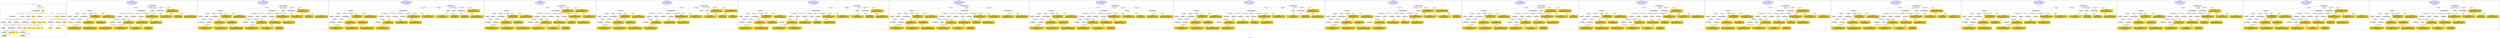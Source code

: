 digraph n0 {
fontcolor="blue"
remincross="true"
label="s06-npg.json"
subgraph cluster_0 {
label="1-correct model"
n2[style="filled",color="white",fillcolor="lightgray",label="E12_Production1"];
n3[style="filled",color="white",fillcolor="lightgray",label="E21_Person1"];
n4[style="filled",color="white",fillcolor="lightgray",label="E55_Type2"];
n5[style="filled",color="white",fillcolor="lightgray",label="E52_Time-Span4"];
n6[style="filled",color="white",fillcolor="lightgray",label="E69_Death1"];
n7[style="filled",color="white",fillcolor="lightgray",label="E82_Actor_Appellation1"];
n8[style="filled",color="white",fillcolor="lightgray",label="E67_Birth1"];
n9[shape="plaintext",style="filled",fillcolor="gold",label="Artist_URI"];
n10[style="filled",color="white",fillcolor="lightgray",label="E21_Person2"];
n11[style="filled",color="white",fillcolor="lightgray",label="E82_Actor_Appellation2"];
n12[style="filled",color="white",fillcolor="lightgray",label="E22_Man-Made_Object1"];
n13[style="filled",color="white",fillcolor="lightgray",label="E55_Type1"];
n14[shape="plaintext",style="filled",fillcolor="gold",label="Description"];
n15[style="filled",color="white",fillcolor="lightgray",label="E54_Dimension1"];
n16[style="filled",color="white",fillcolor="lightgray",label="E40_Legal_Body1"];
n17[shape="plaintext",style="filled",fillcolor="gold",label="ObjectURI"];
n18[style="filled",color="white",fillcolor="lightgray",label="E38_Image1"];
n19[shape="plaintext",style="filled",fillcolor="gold",label="Image"];
n20[shape="plaintext",style="filled",fillcolor="gold",label="OwnerURI"];
n21[style="filled",color="white",fillcolor="lightgray",label="E52_Time-Span1"];
n22[shape="plaintext",style="filled",fillcolor="gold",label="AquisitionDate"];
n23[style="filled",color="white",fillcolor="lightgray",label="E52_Time-Span2"];
n24[shape="plaintext",style="filled",fillcolor="gold",label="ArtistBornDate"];
n25[style="filled",color="white",fillcolor="lightgray",label="E52_Time-Span3"];
n26[shape="plaintext",style="filled",fillcolor="gold",label="ArtistDiedDate"];
n27[shape="plaintext",style="filled",fillcolor="gold",label="DateOfWork"];
n28[shape="plaintext",style="filled",fillcolor="gold",label="Dimension"];
n29[shape="plaintext",style="filled",fillcolor="gold",label="ClassificationURI"];
n30[shape="plaintext",style="filled",fillcolor="gold",label="Classification"];
n31[shape="plaintext",style="filled",fillcolor="gold",label="MediumURI"];
n32[shape="plaintext",style="filled",fillcolor="gold",label="Medium"];
n33[shape="plaintext",style="filled",fillcolor="gold",label="ArtistAppellation_URI"];
n34[shape="plaintext",style="filled",fillcolor="gold",label="Artist"];
n35[shape="plaintext",style="filled",fillcolor="gold",label="Title"];
n36[style="filled",color="white",fillcolor="lightgray",label="E8_Acquisition1"];
n37[shape="plaintext",style="filled",fillcolor="gold",label="CreditLine"];
}
subgraph cluster_1 {
label="candidate 0\nlink coherence:0.8181818181818182\nnode coherence:0.9032258064516129\nconfidence:0.37270385199279477\nmapping score:0.47160618244443214\ncost:131.99883\n-precision:0.42-recall:0.39"
n39[style="filled",color="white",fillcolor="lightgray",label="E12_Production1"];
n40[style="filled",color="white",fillcolor="lightgray",label="E52_Time-Span2"];
n41[style="filled",color="white",fillcolor="lightgray",label="E55_Type1"];
n42[style="filled",color="white",fillcolor="lightgray",label="E21_Person1"];
n43[style="filled",color="white",fillcolor="lightgray",label="E67_Birth1"];
n44[style="filled",color="white",fillcolor="lightgray",label="E69_Death1"];
n45[style="filled",color="white",fillcolor="lightgray",label="E82_Actor_Appellation1"];
n46[style="filled",color="white",fillcolor="lightgray",label="E22_Man-Made_Object1"];
n47[style="filled",color="white",fillcolor="lightgray",label="E38_Image1"];
n48[style="filled",color="white",fillcolor="lightgray",label="E54_Dimension1"];
n49[style="filled",color="white",fillcolor="lightgray",label="E8_Acquisition1"];
n50[style="filled",color="white",fillcolor="lightgray",label="E33_Linguistic_Object2"];
n51[style="filled",color="white",fillcolor="lightgray",label="E55_Type2"];
n52[style="filled",color="white",fillcolor="lightgray",label="E52_Time-Span1"];
n53[style="filled",color="white",fillcolor="lightgray",label="E52_Time-Span3"];
n54[style="filled",color="white",fillcolor="lightgray",label="E33_Linguistic_Object1"];
n55[shape="plaintext",style="filled",fillcolor="gold",label="Description\n[E22_Man-Made_Object,P3_has_note,0.31]\n[E33_Linguistic_Object,P3_has_note,0.304]\n[E73_Information_Object,P3_has_note,0.287]\n[E35_Title,label,0.099]"];
n56[shape="plaintext",style="filled",fillcolor="gold",label="Artist\n[E82_Actor_Appellation,label,0.468]\n[E22_Man-Made_Object,P3_has_note,0.184]\n[E33_Linguistic_Object,P3_has_note,0.175]\n[E8_Acquisition,P3_has_note,0.173]"];
n57[shape="plaintext",style="filled",fillcolor="gold",label="ObjectURI\n[E22_Man-Made_Object,classLink,0.823]\n[E22_Man-Made_Object,P3_has_note,0.068]\n[E35_Title,label,0.057]\n[E73_Information_Object,P3_has_note,0.052]"];
n58[shape="plaintext",style="filled",fillcolor="gold",label="Medium\n[E57_Material,label,0.315]\n[E29_Design_or_Procedure,P3_has_note,0.267]\n[E55_Type,label,0.262]\n[E57_Material,classLink,0.156]"];
n59[shape="plaintext",style="filled",fillcolor="gold",label="ClassificationURI\n[E55_Type,classLink,0.543]\n[E74_Group,classLink,0.165]\n[E55_Type,label,0.158]\n[E57_Material,classLink,0.133]"];
n60[shape="plaintext",style="filled",fillcolor="gold",label="MediumURI\n[E55_Type,classLink,0.404]\n[E57_Material,classLink,0.379]\n[E74_Group,classLink,0.188]\n[E55_Type,label,0.029]"];
n61[shape="plaintext",style="filled",fillcolor="gold",label="ArtistAppellation_URI\n[E82_Actor_Appellation,classLink,0.869]\n[E21_Person,classLink,0.062]\n[E39_Actor,classLink,0.052]\n[E30_Right,P3_has_note,0.017]"];
n62[shape="plaintext",style="filled",fillcolor="gold",label="DateOfWork\n[E52_Time-Span,P82_at_some_time_within,0.507]\n[E52_Time-Span,P82a_begin_of_the_begin,0.259]\n[E52_Time-Span,P82b_end_of_the_end,0.149]\n[E33_Linguistic_Object,P3_has_note,0.084]"];
n63[shape="plaintext",style="filled",fillcolor="gold",label="Artist_URI\n[E21_Person,classLink,0.357]\n[E39_Actor,classLink,0.294]\n[E82_Actor_Appellation,classLink,0.256]\n[E30_Right,P3_has_note,0.093]"];
n64[shape="plaintext",style="filled",fillcolor="gold",label="ArtistDiedDate\n[E52_Time-Span,P82_at_some_time_within,0.305]\n[E12_Production,P3_has_note,0.275]\n[E52_Time-Span,P82b_end_of_the_end,0.24]\n[E34_Inscription,P3_has_note,0.18]"];
n65[shape="plaintext",style="filled",fillcolor="gold",label="CreditLine\n[E8_Acquisition,P3_has_note,0.378]\n[E30_Right,P3_has_note,0.304]\n[E33_Linguistic_Object,P3_has_note,0.161]\n[E22_Man-Made_Object,P3_has_note,0.157]"];
n66[shape="plaintext",style="filled",fillcolor="gold",label="Dimension\n[E54_Dimension,P3_has_note,0.653]\n[E22_Man-Made_Object,P3_has_note,0.128]\n[E22_Man-Made_Object,classLink,0.114]\n[E34_Inscription,P3_has_note,0.105]"];
n67[shape="plaintext",style="filled",fillcolor="gold",label="Image\n[E38_Image,classLink,0.619]\n[E78_Collection,classLink,0.187]\n[E21_Person,classLink,0.109]\n[E82_Actor_Appellation,classLink,0.084]"];
n68[shape="plaintext",style="filled",fillcolor="gold",label="OwnerURI\n[E30_Right,P3_has_note,0.433]\n[E82_Actor_Appellation,label,0.228]\n[E8_Acquisition,P3_has_note,0.205]\n[E35_Title,label,0.135]"];
n69[shape="plaintext",style="filled",fillcolor="gold",label="ArtistBornDate\n[E52_Time-Span,P82_at_some_time_within,0.409]\n[E52_Time-Span,P82a_begin_of_the_begin,0.284]\n[E12_Production,P3_has_note,0.157]\n[E34_Inscription,P3_has_note,0.151]"];
n70[shape="plaintext",style="filled",fillcolor="gold",label="Classification\n[E21_Person,P3_has_note,0.387]\n[E33_Linguistic_Object,P3_has_note,0.251]\n[E22_Man-Made_Object,P3_has_note,0.182]\n[E73_Information_Object,P3_has_note,0.18]"];
n71[shape="plaintext",style="filled",fillcolor="gold",label="AquisitionDate\n[E52_Time-Span,P82b_end_of_the_end,0.394]\n[E52_Time-Span,P82_at_some_time_within,0.258]\n[E12_Production,P3_has_note,0.242]\n[E35_Title,label,0.106]"];
n72[shape="plaintext",style="filled",fillcolor="gold",label="Title\n[E82_Actor_Appellation,label,0.287]\n[E22_Man-Made_Object,P3_has_note,0.273]\n[E73_Information_Object,P3_has_note,0.228]\n[E33_Linguistic_Object,P3_has_note,0.212]"];
}
subgraph cluster_2 {
label="candidate 1\nlink coherence:0.8181818181818182\nnode coherence:0.9032258064516129\nconfidence:0.37270385199279477\nmapping score:0.47160618244443214\ncost:230.99883\n-precision:0.45-recall:0.42"
n74[style="filled",color="white",fillcolor="lightgray",label="E12_Production1"];
n75[style="filled",color="white",fillcolor="lightgray",label="E52_Time-Span2"];
n76[style="filled",color="white",fillcolor="lightgray",label="E55_Type1"];
n77[style="filled",color="white",fillcolor="lightgray",label="E21_Person1"];
n78[style="filled",color="white",fillcolor="lightgray",label="E67_Birth1"];
n79[style="filled",color="white",fillcolor="lightgray",label="E69_Death1"];
n80[style="filled",color="white",fillcolor="lightgray",label="E82_Actor_Appellation1"];
n81[style="filled",color="white",fillcolor="lightgray",label="E22_Man-Made_Object1"];
n82[style="filled",color="white",fillcolor="lightgray",label="E38_Image1"];
n83[style="filled",color="white",fillcolor="lightgray",label="E54_Dimension1"];
n84[style="filled",color="white",fillcolor="lightgray",label="E8_Acquisition1"];
n85[style="filled",color="white",fillcolor="lightgray",label="E33_Linguistic_Object2"];
n86[style="filled",color="white",fillcolor="lightgray",label="E55_Type2"];
n87[style="filled",color="white",fillcolor="lightgray",label="E52_Time-Span1"];
n88[style="filled",color="white",fillcolor="lightgray",label="E52_Time-Span3"];
n89[style="filled",color="white",fillcolor="lightgray",label="E33_Linguistic_Object1"];
n90[shape="plaintext",style="filled",fillcolor="gold",label="Description\n[E22_Man-Made_Object,P3_has_note,0.31]\n[E33_Linguistic_Object,P3_has_note,0.304]\n[E73_Information_Object,P3_has_note,0.287]\n[E35_Title,label,0.099]"];
n91[shape="plaintext",style="filled",fillcolor="gold",label="Artist\n[E82_Actor_Appellation,label,0.468]\n[E22_Man-Made_Object,P3_has_note,0.184]\n[E33_Linguistic_Object,P3_has_note,0.175]\n[E8_Acquisition,P3_has_note,0.173]"];
n92[shape="plaintext",style="filled",fillcolor="gold",label="ObjectURI\n[E22_Man-Made_Object,classLink,0.823]\n[E22_Man-Made_Object,P3_has_note,0.068]\n[E35_Title,label,0.057]\n[E73_Information_Object,P3_has_note,0.052]"];
n93[shape="plaintext",style="filled",fillcolor="gold",label="Medium\n[E57_Material,label,0.315]\n[E29_Design_or_Procedure,P3_has_note,0.267]\n[E55_Type,label,0.262]\n[E57_Material,classLink,0.156]"];
n94[shape="plaintext",style="filled",fillcolor="gold",label="AquisitionDate\n[E52_Time-Span,P82b_end_of_the_end,0.394]\n[E52_Time-Span,P82_at_some_time_within,0.258]\n[E12_Production,P3_has_note,0.242]\n[E35_Title,label,0.106]"];
n95[shape="plaintext",style="filled",fillcolor="gold",label="ClassificationURI\n[E55_Type,classLink,0.543]\n[E74_Group,classLink,0.165]\n[E55_Type,label,0.158]\n[E57_Material,classLink,0.133]"];
n96[shape="plaintext",style="filled",fillcolor="gold",label="MediumURI\n[E55_Type,classLink,0.404]\n[E57_Material,classLink,0.379]\n[E74_Group,classLink,0.188]\n[E55_Type,label,0.029]"];
n97[shape="plaintext",style="filled",fillcolor="gold",label="ArtistAppellation_URI\n[E82_Actor_Appellation,classLink,0.869]\n[E21_Person,classLink,0.062]\n[E39_Actor,classLink,0.052]\n[E30_Right,P3_has_note,0.017]"];
n98[shape="plaintext",style="filled",fillcolor="gold",label="DateOfWork\n[E52_Time-Span,P82_at_some_time_within,0.507]\n[E52_Time-Span,P82a_begin_of_the_begin,0.259]\n[E52_Time-Span,P82b_end_of_the_end,0.149]\n[E33_Linguistic_Object,P3_has_note,0.084]"];
n99[shape="plaintext",style="filled",fillcolor="gold",label="Artist_URI\n[E21_Person,classLink,0.357]\n[E39_Actor,classLink,0.294]\n[E82_Actor_Appellation,classLink,0.256]\n[E30_Right,P3_has_note,0.093]"];
n100[shape="plaintext",style="filled",fillcolor="gold",label="ArtistBornDate\n[E52_Time-Span,P82_at_some_time_within,0.409]\n[E52_Time-Span,P82a_begin_of_the_begin,0.284]\n[E12_Production,P3_has_note,0.157]\n[E34_Inscription,P3_has_note,0.151]"];
n101[shape="plaintext",style="filled",fillcolor="gold",label="CreditLine\n[E8_Acquisition,P3_has_note,0.378]\n[E30_Right,P3_has_note,0.304]\n[E33_Linguistic_Object,P3_has_note,0.161]\n[E22_Man-Made_Object,P3_has_note,0.157]"];
n102[shape="plaintext",style="filled",fillcolor="gold",label="Dimension\n[E54_Dimension,P3_has_note,0.653]\n[E22_Man-Made_Object,P3_has_note,0.128]\n[E22_Man-Made_Object,classLink,0.114]\n[E34_Inscription,P3_has_note,0.105]"];
n103[shape="plaintext",style="filled",fillcolor="gold",label="Image\n[E38_Image,classLink,0.619]\n[E78_Collection,classLink,0.187]\n[E21_Person,classLink,0.109]\n[E82_Actor_Appellation,classLink,0.084]"];
n104[shape="plaintext",style="filled",fillcolor="gold",label="OwnerURI\n[E30_Right,P3_has_note,0.433]\n[E82_Actor_Appellation,label,0.228]\n[E8_Acquisition,P3_has_note,0.205]\n[E35_Title,label,0.135]"];
n105[shape="plaintext",style="filled",fillcolor="gold",label="ArtistDiedDate\n[E52_Time-Span,P82_at_some_time_within,0.305]\n[E12_Production,P3_has_note,0.275]\n[E52_Time-Span,P82b_end_of_the_end,0.24]\n[E34_Inscription,P3_has_note,0.18]"];
n106[shape="plaintext",style="filled",fillcolor="gold",label="Classification\n[E21_Person,P3_has_note,0.387]\n[E33_Linguistic_Object,P3_has_note,0.251]\n[E22_Man-Made_Object,P3_has_note,0.182]\n[E73_Information_Object,P3_has_note,0.18]"];
n107[shape="plaintext",style="filled",fillcolor="gold",label="Title\n[E82_Actor_Appellation,label,0.287]\n[E22_Man-Made_Object,P3_has_note,0.273]\n[E73_Information_Object,P3_has_note,0.228]\n[E33_Linguistic_Object,P3_has_note,0.212]"];
}
subgraph cluster_3 {
label="candidate 10\nlink coherence:0.7878787878787878\nnode coherence:0.9032258064516129\nconfidence:0.37270385199279477\nmapping score:0.47160618244443214\ncost:230.99892\n-precision:0.45-recall:0.42"
n109[style="filled",color="white",fillcolor="lightgray",label="E12_Production1"];
n110[style="filled",color="white",fillcolor="lightgray",label="E52_Time-Span2"];
n111[style="filled",color="white",fillcolor="lightgray",label="E21_Person1"];
n112[style="filled",color="white",fillcolor="lightgray",label="E67_Birth1"];
n113[style="filled",color="white",fillcolor="lightgray",label="E69_Death1"];
n114[style="filled",color="white",fillcolor="lightgray",label="E82_Actor_Appellation1"];
n115[style="filled",color="white",fillcolor="lightgray",label="E22_Man-Made_Object1"];
n116[style="filled",color="white",fillcolor="lightgray",label="E38_Image1"];
n117[style="filled",color="white",fillcolor="lightgray",label="E54_Dimension1"];
n118[style="filled",color="white",fillcolor="lightgray",label="E8_Acquisition1"];
n119[style="filled",color="white",fillcolor="lightgray",label="E33_Linguistic_Object2"];
n120[style="filled",color="white",fillcolor="lightgray",label="E55_Type1"];
n121[style="filled",color="white",fillcolor="lightgray",label="E55_Type2"];
n122[style="filled",color="white",fillcolor="lightgray",label="E52_Time-Span1"];
n123[style="filled",color="white",fillcolor="lightgray",label="E52_Time-Span3"];
n124[style="filled",color="white",fillcolor="lightgray",label="E33_Linguistic_Object1"];
n125[shape="plaintext",style="filled",fillcolor="gold",label="Description\n[E22_Man-Made_Object,P3_has_note,0.31]\n[E33_Linguistic_Object,P3_has_note,0.304]\n[E73_Information_Object,P3_has_note,0.287]\n[E35_Title,label,0.099]"];
n126[shape="plaintext",style="filled",fillcolor="gold",label="Artist\n[E82_Actor_Appellation,label,0.468]\n[E22_Man-Made_Object,P3_has_note,0.184]\n[E33_Linguistic_Object,P3_has_note,0.175]\n[E8_Acquisition,P3_has_note,0.173]"];
n127[shape="plaintext",style="filled",fillcolor="gold",label="ObjectURI\n[E22_Man-Made_Object,classLink,0.823]\n[E22_Man-Made_Object,P3_has_note,0.068]\n[E35_Title,label,0.057]\n[E73_Information_Object,P3_has_note,0.052]"];
n128[shape="plaintext",style="filled",fillcolor="gold",label="Medium\n[E57_Material,label,0.315]\n[E29_Design_or_Procedure,P3_has_note,0.267]\n[E55_Type,label,0.262]\n[E57_Material,classLink,0.156]"];
n129[shape="plaintext",style="filled",fillcolor="gold",label="AquisitionDate\n[E52_Time-Span,P82b_end_of_the_end,0.394]\n[E52_Time-Span,P82_at_some_time_within,0.258]\n[E12_Production,P3_has_note,0.242]\n[E35_Title,label,0.106]"];
n130[shape="plaintext",style="filled",fillcolor="gold",label="ClassificationURI\n[E55_Type,classLink,0.543]\n[E74_Group,classLink,0.165]\n[E55_Type,label,0.158]\n[E57_Material,classLink,0.133]"];
n131[shape="plaintext",style="filled",fillcolor="gold",label="MediumURI\n[E55_Type,classLink,0.404]\n[E57_Material,classLink,0.379]\n[E74_Group,classLink,0.188]\n[E55_Type,label,0.029]"];
n132[shape="plaintext",style="filled",fillcolor="gold",label="ArtistAppellation_URI\n[E82_Actor_Appellation,classLink,0.869]\n[E21_Person,classLink,0.062]\n[E39_Actor,classLink,0.052]\n[E30_Right,P3_has_note,0.017]"];
n133[shape="plaintext",style="filled",fillcolor="gold",label="DateOfWork\n[E52_Time-Span,P82_at_some_time_within,0.507]\n[E52_Time-Span,P82a_begin_of_the_begin,0.259]\n[E52_Time-Span,P82b_end_of_the_end,0.149]\n[E33_Linguistic_Object,P3_has_note,0.084]"];
n134[shape="plaintext",style="filled",fillcolor="gold",label="Artist_URI\n[E21_Person,classLink,0.357]\n[E39_Actor,classLink,0.294]\n[E82_Actor_Appellation,classLink,0.256]\n[E30_Right,P3_has_note,0.093]"];
n135[shape="plaintext",style="filled",fillcolor="gold",label="ArtistBornDate\n[E52_Time-Span,P82_at_some_time_within,0.409]\n[E52_Time-Span,P82a_begin_of_the_begin,0.284]\n[E12_Production,P3_has_note,0.157]\n[E34_Inscription,P3_has_note,0.151]"];
n136[shape="plaintext",style="filled",fillcolor="gold",label="CreditLine\n[E8_Acquisition,P3_has_note,0.378]\n[E30_Right,P3_has_note,0.304]\n[E33_Linguistic_Object,P3_has_note,0.161]\n[E22_Man-Made_Object,P3_has_note,0.157]"];
n137[shape="plaintext",style="filled",fillcolor="gold",label="Dimension\n[E54_Dimension,P3_has_note,0.653]\n[E22_Man-Made_Object,P3_has_note,0.128]\n[E22_Man-Made_Object,classLink,0.114]\n[E34_Inscription,P3_has_note,0.105]"];
n138[shape="plaintext",style="filled",fillcolor="gold",label="Image\n[E38_Image,classLink,0.619]\n[E78_Collection,classLink,0.187]\n[E21_Person,classLink,0.109]\n[E82_Actor_Appellation,classLink,0.084]"];
n139[shape="plaintext",style="filled",fillcolor="gold",label="OwnerURI\n[E30_Right,P3_has_note,0.433]\n[E82_Actor_Appellation,label,0.228]\n[E8_Acquisition,P3_has_note,0.205]\n[E35_Title,label,0.135]"];
n140[shape="plaintext",style="filled",fillcolor="gold",label="ArtistDiedDate\n[E52_Time-Span,P82_at_some_time_within,0.305]\n[E12_Production,P3_has_note,0.275]\n[E52_Time-Span,P82b_end_of_the_end,0.24]\n[E34_Inscription,P3_has_note,0.18]"];
n141[shape="plaintext",style="filled",fillcolor="gold",label="Classification\n[E21_Person,P3_has_note,0.387]\n[E33_Linguistic_Object,P3_has_note,0.251]\n[E22_Man-Made_Object,P3_has_note,0.182]\n[E73_Information_Object,P3_has_note,0.18]"];
n142[shape="plaintext",style="filled",fillcolor="gold",label="Title\n[E82_Actor_Appellation,label,0.287]\n[E22_Man-Made_Object,P3_has_note,0.273]\n[E73_Information_Object,P3_has_note,0.228]\n[E33_Linguistic_Object,P3_has_note,0.212]"];
}
subgraph cluster_4 {
label="candidate 11\nlink coherence:0.78125\nnode coherence:0.8666666666666667\nconfidence:0.37270385199279477\nmapping score:0.46867906177537605\ncost:130.99881\n-precision:0.5-recall:0.44"
n144[style="filled",color="white",fillcolor="lightgray",label="E12_Production1"];
n145[style="filled",color="white",fillcolor="lightgray",label="E52_Time-Span2"];
n146[style="filled",color="white",fillcolor="lightgray",label="E55_Type1"];
n147[style="filled",color="white",fillcolor="lightgray",label="E21_Person1"];
n148[style="filled",color="white",fillcolor="lightgray",label="E67_Birth1"];
n149[style="filled",color="white",fillcolor="lightgray",label="E69_Death1"];
n150[style="filled",color="white",fillcolor="lightgray",label="E82_Actor_Appellation1"];
n151[style="filled",color="white",fillcolor="lightgray",label="E22_Man-Made_Object1"];
n152[style="filled",color="white",fillcolor="lightgray",label="E38_Image1"];
n153[style="filled",color="white",fillcolor="lightgray",label="E54_Dimension1"];
n154[style="filled",color="white",fillcolor="lightgray",label="E55_Type2"];
n155[style="filled",color="white",fillcolor="lightgray",label="E8_Acquisition1"];
n156[style="filled",color="white",fillcolor="lightgray",label="E33_Linguistic_Object2"];
n157[style="filled",color="white",fillcolor="lightgray",label="E52_Time-Span1"];
n158[style="filled",color="white",fillcolor="lightgray",label="E52_Time-Span3"];
n159[shape="plaintext",style="filled",fillcolor="gold",label="Description\n[E22_Man-Made_Object,P3_has_note,0.31]\n[E33_Linguistic_Object,P3_has_note,0.304]\n[E73_Information_Object,P3_has_note,0.287]\n[E35_Title,label,0.099]"];
n160[shape="plaintext",style="filled",fillcolor="gold",label="Artist\n[E82_Actor_Appellation,label,0.468]\n[E22_Man-Made_Object,P3_has_note,0.184]\n[E33_Linguistic_Object,P3_has_note,0.175]\n[E8_Acquisition,P3_has_note,0.173]"];
n161[shape="plaintext",style="filled",fillcolor="gold",label="ObjectURI\n[E22_Man-Made_Object,classLink,0.823]\n[E22_Man-Made_Object,P3_has_note,0.068]\n[E35_Title,label,0.057]\n[E73_Information_Object,P3_has_note,0.052]"];
n162[shape="plaintext",style="filled",fillcolor="gold",label="Medium\n[E57_Material,label,0.315]\n[E29_Design_or_Procedure,P3_has_note,0.267]\n[E55_Type,label,0.262]\n[E57_Material,classLink,0.156]"];
n163[shape="plaintext",style="filled",fillcolor="gold",label="AquisitionDate\n[E52_Time-Span,P82b_end_of_the_end,0.394]\n[E52_Time-Span,P82_at_some_time_within,0.258]\n[E12_Production,P3_has_note,0.242]\n[E35_Title,label,0.106]"];
n164[shape="plaintext",style="filled",fillcolor="gold",label="ClassificationURI\n[E55_Type,classLink,0.543]\n[E74_Group,classLink,0.165]\n[E55_Type,label,0.158]\n[E57_Material,classLink,0.133]"];
n165[shape="plaintext",style="filled",fillcolor="gold",label="MediumURI\n[E55_Type,classLink,0.404]\n[E57_Material,classLink,0.379]\n[E74_Group,classLink,0.188]\n[E55_Type,label,0.029]"];
n166[shape="plaintext",style="filled",fillcolor="gold",label="ArtistAppellation_URI\n[E82_Actor_Appellation,classLink,0.869]\n[E21_Person,classLink,0.062]\n[E39_Actor,classLink,0.052]\n[E30_Right,P3_has_note,0.017]"];
n167[shape="plaintext",style="filled",fillcolor="gold",label="CreditLine\n[E8_Acquisition,P3_has_note,0.378]\n[E30_Right,P3_has_note,0.304]\n[E33_Linguistic_Object,P3_has_note,0.161]\n[E22_Man-Made_Object,P3_has_note,0.157]"];
n168[shape="plaintext",style="filled",fillcolor="gold",label="DateOfWork\n[E52_Time-Span,P82_at_some_time_within,0.507]\n[E52_Time-Span,P82a_begin_of_the_begin,0.259]\n[E52_Time-Span,P82b_end_of_the_end,0.149]\n[E33_Linguistic_Object,P3_has_note,0.084]"];
n169[shape="plaintext",style="filled",fillcolor="gold",label="Artist_URI\n[E21_Person,classLink,0.357]\n[E39_Actor,classLink,0.294]\n[E82_Actor_Appellation,classLink,0.256]\n[E30_Right,P3_has_note,0.093]"];
n170[shape="plaintext",style="filled",fillcolor="gold",label="ArtistBornDate\n[E52_Time-Span,P82_at_some_time_within,0.409]\n[E52_Time-Span,P82a_begin_of_the_begin,0.284]\n[E12_Production,P3_has_note,0.157]\n[E34_Inscription,P3_has_note,0.151]"];
n171[shape="plaintext",style="filled",fillcolor="gold",label="Dimension\n[E54_Dimension,P3_has_note,0.653]\n[E22_Man-Made_Object,P3_has_note,0.128]\n[E22_Man-Made_Object,classLink,0.114]\n[E34_Inscription,P3_has_note,0.105]"];
n172[shape="plaintext",style="filled",fillcolor="gold",label="Title\n[E82_Actor_Appellation,label,0.287]\n[E22_Man-Made_Object,P3_has_note,0.273]\n[E73_Information_Object,P3_has_note,0.228]\n[E33_Linguistic_Object,P3_has_note,0.212]"];
n173[shape="plaintext",style="filled",fillcolor="gold",label="Image\n[E38_Image,classLink,0.619]\n[E78_Collection,classLink,0.187]\n[E21_Person,classLink,0.109]\n[E82_Actor_Appellation,classLink,0.084]"];
n174[shape="plaintext",style="filled",fillcolor="gold",label="OwnerURI\n[E30_Right,P3_has_note,0.433]\n[E82_Actor_Appellation,label,0.228]\n[E8_Acquisition,P3_has_note,0.205]\n[E35_Title,label,0.135]"];
n175[shape="plaintext",style="filled",fillcolor="gold",label="ArtistDiedDate\n[E52_Time-Span,P82_at_some_time_within,0.305]\n[E12_Production,P3_has_note,0.275]\n[E52_Time-Span,P82b_end_of_the_end,0.24]\n[E34_Inscription,P3_has_note,0.18]"];
n176[shape="plaintext",style="filled",fillcolor="gold",label="Classification\n[E21_Person,P3_has_note,0.387]\n[E33_Linguistic_Object,P3_has_note,0.251]\n[E22_Man-Made_Object,P3_has_note,0.182]\n[E73_Information_Object,P3_has_note,0.18]"];
}
subgraph cluster_5 {
label="candidate 12\nlink coherence:0.78125\nnode coherence:0.8666666666666667\nconfidence:0.37270385199279477\nmapping score:0.46867906177537605\ncost:130.99892\n-precision:0.47-recall:0.42"
n178[style="filled",color="white",fillcolor="lightgray",label="E12_Production1"];
n179[style="filled",color="white",fillcolor="lightgray",label="E52_Time-Span2"];
n180[style="filled",color="white",fillcolor="lightgray",label="E21_Person1"];
n181[style="filled",color="white",fillcolor="lightgray",label="E67_Birth1"];
n182[style="filled",color="white",fillcolor="lightgray",label="E69_Death1"];
n183[style="filled",color="white",fillcolor="lightgray",label="E82_Actor_Appellation1"];
n184[style="filled",color="white",fillcolor="lightgray",label="E22_Man-Made_Object1"];
n185[style="filled",color="white",fillcolor="lightgray",label="E38_Image1"];
n186[style="filled",color="white",fillcolor="lightgray",label="E54_Dimension1"];
n187[style="filled",color="white",fillcolor="lightgray",label="E8_Acquisition1"];
n188[style="filled",color="white",fillcolor="lightgray",label="E33_Linguistic_Object2"];
n189[style="filled",color="white",fillcolor="lightgray",label="E55_Type1"];
n190[style="filled",color="white",fillcolor="lightgray",label="E55_Type2"];
n191[style="filled",color="white",fillcolor="lightgray",label="E52_Time-Span1"];
n192[style="filled",color="white",fillcolor="lightgray",label="E52_Time-Span3"];
n193[shape="plaintext",style="filled",fillcolor="gold",label="Description\n[E22_Man-Made_Object,P3_has_note,0.31]\n[E33_Linguistic_Object,P3_has_note,0.304]\n[E73_Information_Object,P3_has_note,0.287]\n[E35_Title,label,0.099]"];
n194[shape="plaintext",style="filled",fillcolor="gold",label="Artist\n[E82_Actor_Appellation,label,0.468]\n[E22_Man-Made_Object,P3_has_note,0.184]\n[E33_Linguistic_Object,P3_has_note,0.175]\n[E8_Acquisition,P3_has_note,0.173]"];
n195[shape="plaintext",style="filled",fillcolor="gold",label="ObjectURI\n[E22_Man-Made_Object,classLink,0.823]\n[E22_Man-Made_Object,P3_has_note,0.068]\n[E35_Title,label,0.057]\n[E73_Information_Object,P3_has_note,0.052]"];
n196[shape="plaintext",style="filled",fillcolor="gold",label="Medium\n[E57_Material,label,0.315]\n[E29_Design_or_Procedure,P3_has_note,0.267]\n[E55_Type,label,0.262]\n[E57_Material,classLink,0.156]"];
n197[shape="plaintext",style="filled",fillcolor="gold",label="AquisitionDate\n[E52_Time-Span,P82b_end_of_the_end,0.394]\n[E52_Time-Span,P82_at_some_time_within,0.258]\n[E12_Production,P3_has_note,0.242]\n[E35_Title,label,0.106]"];
n198[shape="plaintext",style="filled",fillcolor="gold",label="ClassificationURI\n[E55_Type,classLink,0.543]\n[E74_Group,classLink,0.165]\n[E55_Type,label,0.158]\n[E57_Material,classLink,0.133]"];
n199[shape="plaintext",style="filled",fillcolor="gold",label="MediumURI\n[E55_Type,classLink,0.404]\n[E57_Material,classLink,0.379]\n[E74_Group,classLink,0.188]\n[E55_Type,label,0.029]"];
n200[shape="plaintext",style="filled",fillcolor="gold",label="ArtistAppellation_URI\n[E82_Actor_Appellation,classLink,0.869]\n[E21_Person,classLink,0.062]\n[E39_Actor,classLink,0.052]\n[E30_Right,P3_has_note,0.017]"];
n201[shape="plaintext",style="filled",fillcolor="gold",label="CreditLine\n[E8_Acquisition,P3_has_note,0.378]\n[E30_Right,P3_has_note,0.304]\n[E33_Linguistic_Object,P3_has_note,0.161]\n[E22_Man-Made_Object,P3_has_note,0.157]"];
n202[shape="plaintext",style="filled",fillcolor="gold",label="DateOfWork\n[E52_Time-Span,P82_at_some_time_within,0.507]\n[E52_Time-Span,P82a_begin_of_the_begin,0.259]\n[E52_Time-Span,P82b_end_of_the_end,0.149]\n[E33_Linguistic_Object,P3_has_note,0.084]"];
n203[shape="plaintext",style="filled",fillcolor="gold",label="Artist_URI\n[E21_Person,classLink,0.357]\n[E39_Actor,classLink,0.294]\n[E82_Actor_Appellation,classLink,0.256]\n[E30_Right,P3_has_note,0.093]"];
n204[shape="plaintext",style="filled",fillcolor="gold",label="ArtistBornDate\n[E52_Time-Span,P82_at_some_time_within,0.409]\n[E52_Time-Span,P82a_begin_of_the_begin,0.284]\n[E12_Production,P3_has_note,0.157]\n[E34_Inscription,P3_has_note,0.151]"];
n205[shape="plaintext",style="filled",fillcolor="gold",label="Dimension\n[E54_Dimension,P3_has_note,0.653]\n[E22_Man-Made_Object,P3_has_note,0.128]\n[E22_Man-Made_Object,classLink,0.114]\n[E34_Inscription,P3_has_note,0.105]"];
n206[shape="plaintext",style="filled",fillcolor="gold",label="Title\n[E82_Actor_Appellation,label,0.287]\n[E22_Man-Made_Object,P3_has_note,0.273]\n[E73_Information_Object,P3_has_note,0.228]\n[E33_Linguistic_Object,P3_has_note,0.212]"];
n207[shape="plaintext",style="filled",fillcolor="gold",label="Image\n[E38_Image,classLink,0.619]\n[E78_Collection,classLink,0.187]\n[E21_Person,classLink,0.109]\n[E82_Actor_Appellation,classLink,0.084]"];
n208[shape="plaintext",style="filled",fillcolor="gold",label="OwnerURI\n[E30_Right,P3_has_note,0.433]\n[E82_Actor_Appellation,label,0.228]\n[E8_Acquisition,P3_has_note,0.205]\n[E35_Title,label,0.135]"];
n209[shape="plaintext",style="filled",fillcolor="gold",label="ArtistDiedDate\n[E52_Time-Span,P82_at_some_time_within,0.305]\n[E12_Production,P3_has_note,0.275]\n[E52_Time-Span,P82b_end_of_the_end,0.24]\n[E34_Inscription,P3_has_note,0.18]"];
n210[shape="plaintext",style="filled",fillcolor="gold",label="Classification\n[E21_Person,P3_has_note,0.387]\n[E33_Linguistic_Object,P3_has_note,0.251]\n[E22_Man-Made_Object,P3_has_note,0.182]\n[E73_Information_Object,P3_has_note,0.18]"];
}
subgraph cluster_6 {
label="candidate 13\nlink coherence:0.7575757575757576\nnode coherence:0.9032258064516129\nconfidence:0.37270385199279477\nmapping score:0.47160618244443214\ncost:131.9989\n-precision:0.42-recall:0.39"
n212[style="filled",color="white",fillcolor="lightgray",label="E12_Production1"];
n213[style="filled",color="white",fillcolor="lightgray",label="E52_Time-Span2"];
n214[style="filled",color="white",fillcolor="lightgray",label="E21_Person1"];
n215[style="filled",color="white",fillcolor="lightgray",label="E67_Birth1"];
n216[style="filled",color="white",fillcolor="lightgray",label="E69_Death1"];
n217[style="filled",color="white",fillcolor="lightgray",label="E82_Actor_Appellation1"];
n218[style="filled",color="white",fillcolor="lightgray",label="E22_Man-Made_Object1"];
n219[style="filled",color="white",fillcolor="lightgray",label="E38_Image1"];
n220[style="filled",color="white",fillcolor="lightgray",label="E54_Dimension1"];
n221[style="filled",color="white",fillcolor="lightgray",label="E55_Type2"];
n222[style="filled",color="white",fillcolor="lightgray",label="E8_Acquisition1"];
n223[style="filled",color="white",fillcolor="lightgray",label="E33_Linguistic_Object2"];
n224[style="filled",color="white",fillcolor="lightgray",label="E55_Type1"];
n225[style="filled",color="white",fillcolor="lightgray",label="E52_Time-Span1"];
n226[style="filled",color="white",fillcolor="lightgray",label="E52_Time-Span3"];
n227[style="filled",color="white",fillcolor="lightgray",label="E33_Linguistic_Object1"];
n228[shape="plaintext",style="filled",fillcolor="gold",label="Description\n[E22_Man-Made_Object,P3_has_note,0.31]\n[E33_Linguistic_Object,P3_has_note,0.304]\n[E73_Information_Object,P3_has_note,0.287]\n[E35_Title,label,0.099]"];
n229[shape="plaintext",style="filled",fillcolor="gold",label="Artist\n[E82_Actor_Appellation,label,0.468]\n[E22_Man-Made_Object,P3_has_note,0.184]\n[E33_Linguistic_Object,P3_has_note,0.175]\n[E8_Acquisition,P3_has_note,0.173]"];
n230[shape="plaintext",style="filled",fillcolor="gold",label="ObjectURI\n[E22_Man-Made_Object,classLink,0.823]\n[E22_Man-Made_Object,P3_has_note,0.068]\n[E35_Title,label,0.057]\n[E73_Information_Object,P3_has_note,0.052]"];
n231[shape="plaintext",style="filled",fillcolor="gold",label="Medium\n[E57_Material,label,0.315]\n[E29_Design_or_Procedure,P3_has_note,0.267]\n[E55_Type,label,0.262]\n[E57_Material,classLink,0.156]"];
n232[shape="plaintext",style="filled",fillcolor="gold",label="ClassificationURI\n[E55_Type,classLink,0.543]\n[E74_Group,classLink,0.165]\n[E55_Type,label,0.158]\n[E57_Material,classLink,0.133]"];
n233[shape="plaintext",style="filled",fillcolor="gold",label="MediumURI\n[E55_Type,classLink,0.404]\n[E57_Material,classLink,0.379]\n[E74_Group,classLink,0.188]\n[E55_Type,label,0.029]"];
n234[shape="plaintext",style="filled",fillcolor="gold",label="ArtistAppellation_URI\n[E82_Actor_Appellation,classLink,0.869]\n[E21_Person,classLink,0.062]\n[E39_Actor,classLink,0.052]\n[E30_Right,P3_has_note,0.017]"];
n235[shape="plaintext",style="filled",fillcolor="gold",label="DateOfWork\n[E52_Time-Span,P82_at_some_time_within,0.507]\n[E52_Time-Span,P82a_begin_of_the_begin,0.259]\n[E52_Time-Span,P82b_end_of_the_end,0.149]\n[E33_Linguistic_Object,P3_has_note,0.084]"];
n236[shape="plaintext",style="filled",fillcolor="gold",label="Artist_URI\n[E21_Person,classLink,0.357]\n[E39_Actor,classLink,0.294]\n[E82_Actor_Appellation,classLink,0.256]\n[E30_Right,P3_has_note,0.093]"];
n237[shape="plaintext",style="filled",fillcolor="gold",label="ArtistDiedDate\n[E52_Time-Span,P82_at_some_time_within,0.305]\n[E12_Production,P3_has_note,0.275]\n[E52_Time-Span,P82b_end_of_the_end,0.24]\n[E34_Inscription,P3_has_note,0.18]"];
n238[shape="plaintext",style="filled",fillcolor="gold",label="CreditLine\n[E8_Acquisition,P3_has_note,0.378]\n[E30_Right,P3_has_note,0.304]\n[E33_Linguistic_Object,P3_has_note,0.161]\n[E22_Man-Made_Object,P3_has_note,0.157]"];
n239[shape="plaintext",style="filled",fillcolor="gold",label="Dimension\n[E54_Dimension,P3_has_note,0.653]\n[E22_Man-Made_Object,P3_has_note,0.128]\n[E22_Man-Made_Object,classLink,0.114]\n[E34_Inscription,P3_has_note,0.105]"];
n240[shape="plaintext",style="filled",fillcolor="gold",label="Image\n[E38_Image,classLink,0.619]\n[E78_Collection,classLink,0.187]\n[E21_Person,classLink,0.109]\n[E82_Actor_Appellation,classLink,0.084]"];
n241[shape="plaintext",style="filled",fillcolor="gold",label="OwnerURI\n[E30_Right,P3_has_note,0.433]\n[E82_Actor_Appellation,label,0.228]\n[E8_Acquisition,P3_has_note,0.205]\n[E35_Title,label,0.135]"];
n242[shape="plaintext",style="filled",fillcolor="gold",label="ArtistBornDate\n[E52_Time-Span,P82_at_some_time_within,0.409]\n[E52_Time-Span,P82a_begin_of_the_begin,0.284]\n[E12_Production,P3_has_note,0.157]\n[E34_Inscription,P3_has_note,0.151]"];
n243[shape="plaintext",style="filled",fillcolor="gold",label="Classification\n[E21_Person,P3_has_note,0.387]\n[E33_Linguistic_Object,P3_has_note,0.251]\n[E22_Man-Made_Object,P3_has_note,0.182]\n[E73_Information_Object,P3_has_note,0.18]"];
n244[shape="plaintext",style="filled",fillcolor="gold",label="AquisitionDate\n[E52_Time-Span,P82b_end_of_the_end,0.394]\n[E52_Time-Span,P82_at_some_time_within,0.258]\n[E12_Production,P3_has_note,0.242]\n[E35_Title,label,0.106]"];
n245[shape="plaintext",style="filled",fillcolor="gold",label="Title\n[E82_Actor_Appellation,label,0.287]\n[E22_Man-Made_Object,P3_has_note,0.273]\n[E73_Information_Object,P3_has_note,0.228]\n[E33_Linguistic_Object,P3_has_note,0.212]"];
}
subgraph cluster_7 {
label="candidate 14\nlink coherence:0.7575757575757576\nnode coherence:0.8666666666666667\nconfidence:0.37270385199279477\nmapping score:0.46867906177537605\ncost:230.99882\n-precision:0.48-recall:0.44"
n247[style="filled",color="white",fillcolor="lightgray",label="E12_Production1"];
n248[style="filled",color="white",fillcolor="lightgray",label="E52_Time-Span2"];
n249[style="filled",color="white",fillcolor="lightgray",label="E55_Type1"];
n250[style="filled",color="white",fillcolor="lightgray",label="E21_Person1"];
n251[style="filled",color="white",fillcolor="lightgray",label="E67_Birth1"];
n252[style="filled",color="white",fillcolor="lightgray",label="E69_Death1"];
n253[style="filled",color="white",fillcolor="lightgray",label="E82_Actor_Appellation1"];
n254[style="filled",color="white",fillcolor="lightgray",label="E22_Man-Made_Object1"];
n255[style="filled",color="white",fillcolor="lightgray",label="E38_Image1"];
n256[style="filled",color="white",fillcolor="lightgray",label="E54_Dimension1"];
n257[style="filled",color="white",fillcolor="lightgray",label="E55_Type2"];
n258[style="filled",color="white",fillcolor="lightgray",label="E8_Acquisition1"];
n259[style="filled",color="white",fillcolor="lightgray",label="E33_Linguistic_Object1"];
n260[style="filled",color="white",fillcolor="lightgray",label="E52_Time-Span1"];
n261[style="filled",color="white",fillcolor="lightgray",label="E52_Time-Span3"];
n262[style="filled",color="white",fillcolor="lightgray",label="E33_Linguistic_Object2"];
n263[shape="plaintext",style="filled",fillcolor="gold",label="Description\n[E22_Man-Made_Object,P3_has_note,0.31]\n[E33_Linguistic_Object,P3_has_note,0.304]\n[E73_Information_Object,P3_has_note,0.287]\n[E35_Title,label,0.099]"];
n264[shape="plaintext",style="filled",fillcolor="gold",label="Artist\n[E82_Actor_Appellation,label,0.468]\n[E22_Man-Made_Object,P3_has_note,0.184]\n[E33_Linguistic_Object,P3_has_note,0.175]\n[E8_Acquisition,P3_has_note,0.173]"];
n265[shape="plaintext",style="filled",fillcolor="gold",label="ObjectURI\n[E22_Man-Made_Object,classLink,0.823]\n[E22_Man-Made_Object,P3_has_note,0.068]\n[E35_Title,label,0.057]\n[E73_Information_Object,P3_has_note,0.052]"];
n266[shape="plaintext",style="filled",fillcolor="gold",label="Medium\n[E57_Material,label,0.315]\n[E29_Design_or_Procedure,P3_has_note,0.267]\n[E55_Type,label,0.262]\n[E57_Material,classLink,0.156]"];
n267[shape="plaintext",style="filled",fillcolor="gold",label="AquisitionDate\n[E52_Time-Span,P82b_end_of_the_end,0.394]\n[E52_Time-Span,P82_at_some_time_within,0.258]\n[E12_Production,P3_has_note,0.242]\n[E35_Title,label,0.106]"];
n268[shape="plaintext",style="filled",fillcolor="gold",label="ClassificationURI\n[E55_Type,classLink,0.543]\n[E74_Group,classLink,0.165]\n[E55_Type,label,0.158]\n[E57_Material,classLink,0.133]"];
n269[shape="plaintext",style="filled",fillcolor="gold",label="MediumURI\n[E55_Type,classLink,0.404]\n[E57_Material,classLink,0.379]\n[E74_Group,classLink,0.188]\n[E55_Type,label,0.029]"];
n270[shape="plaintext",style="filled",fillcolor="gold",label="ArtistAppellation_URI\n[E82_Actor_Appellation,classLink,0.869]\n[E21_Person,classLink,0.062]\n[E39_Actor,classLink,0.052]\n[E30_Right,P3_has_note,0.017]"];
n271[shape="plaintext",style="filled",fillcolor="gold",label="CreditLine\n[E8_Acquisition,P3_has_note,0.378]\n[E30_Right,P3_has_note,0.304]\n[E33_Linguistic_Object,P3_has_note,0.161]\n[E22_Man-Made_Object,P3_has_note,0.157]"];
n272[shape="plaintext",style="filled",fillcolor="gold",label="DateOfWork\n[E52_Time-Span,P82_at_some_time_within,0.507]\n[E52_Time-Span,P82a_begin_of_the_begin,0.259]\n[E52_Time-Span,P82b_end_of_the_end,0.149]\n[E33_Linguistic_Object,P3_has_note,0.084]"];
n273[shape="plaintext",style="filled",fillcolor="gold",label="Artist_URI\n[E21_Person,classLink,0.357]\n[E39_Actor,classLink,0.294]\n[E82_Actor_Appellation,classLink,0.256]\n[E30_Right,P3_has_note,0.093]"];
n274[shape="plaintext",style="filled",fillcolor="gold",label="ArtistBornDate\n[E52_Time-Span,P82_at_some_time_within,0.409]\n[E52_Time-Span,P82a_begin_of_the_begin,0.284]\n[E12_Production,P3_has_note,0.157]\n[E34_Inscription,P3_has_note,0.151]"];
n275[shape="plaintext",style="filled",fillcolor="gold",label="Dimension\n[E54_Dimension,P3_has_note,0.653]\n[E22_Man-Made_Object,P3_has_note,0.128]\n[E22_Man-Made_Object,classLink,0.114]\n[E34_Inscription,P3_has_note,0.105]"];
n276[shape="plaintext",style="filled",fillcolor="gold",label="Title\n[E82_Actor_Appellation,label,0.287]\n[E22_Man-Made_Object,P3_has_note,0.273]\n[E73_Information_Object,P3_has_note,0.228]\n[E33_Linguistic_Object,P3_has_note,0.212]"];
n277[shape="plaintext",style="filled",fillcolor="gold",label="Image\n[E38_Image,classLink,0.619]\n[E78_Collection,classLink,0.187]\n[E21_Person,classLink,0.109]\n[E82_Actor_Appellation,classLink,0.084]"];
n278[shape="plaintext",style="filled",fillcolor="gold",label="OwnerURI\n[E30_Right,P3_has_note,0.433]\n[E82_Actor_Appellation,label,0.228]\n[E8_Acquisition,P3_has_note,0.205]\n[E35_Title,label,0.135]"];
n279[shape="plaintext",style="filled",fillcolor="gold",label="ArtistDiedDate\n[E52_Time-Span,P82_at_some_time_within,0.305]\n[E12_Production,P3_has_note,0.275]\n[E52_Time-Span,P82b_end_of_the_end,0.24]\n[E34_Inscription,P3_has_note,0.18]"];
n280[shape="plaintext",style="filled",fillcolor="gold",label="Classification\n[E21_Person,P3_has_note,0.387]\n[E33_Linguistic_Object,P3_has_note,0.251]\n[E22_Man-Made_Object,P3_has_note,0.182]\n[E73_Information_Object,P3_has_note,0.18]"];
}
subgraph cluster_8 {
label="candidate 15\nlink coherence:0.7575757575757576\nnode coherence:0.8666666666666667\nconfidence:0.37270385199279477\nmapping score:0.46867906177537605\ncost:230.99886\n-precision:0.45-recall:0.42"
n282[style="filled",color="white",fillcolor="lightgray",label="E12_Production1"];
n283[style="filled",color="white",fillcolor="lightgray",label="E52_Time-Span2"];
n284[style="filled",color="white",fillcolor="lightgray",label="E55_Type1"];
n285[style="filled",color="white",fillcolor="lightgray",label="E21_Person1"];
n286[style="filled",color="white",fillcolor="lightgray",label="E67_Birth1"];
n287[style="filled",color="white",fillcolor="lightgray",label="E69_Death1"];
n288[style="filled",color="white",fillcolor="lightgray",label="E82_Actor_Appellation1"];
n289[style="filled",color="white",fillcolor="lightgray",label="E22_Man-Made_Object1"];
n290[style="filled",color="white",fillcolor="lightgray",label="E38_Image1"];
n291[style="filled",color="white",fillcolor="lightgray",label="E54_Dimension1"];
n292[style="filled",color="white",fillcolor="lightgray",label="E8_Acquisition1"];
n293[style="filled",color="white",fillcolor="lightgray",label="E33_Linguistic_Object1"];
n294[style="filled",color="white",fillcolor="lightgray",label="E55_Type2"];
n295[style="filled",color="white",fillcolor="lightgray",label="E52_Time-Span1"];
n296[style="filled",color="white",fillcolor="lightgray",label="E52_Time-Span3"];
n297[style="filled",color="white",fillcolor="lightgray",label="E33_Linguistic_Object2"];
n298[shape="plaintext",style="filled",fillcolor="gold",label="Description\n[E22_Man-Made_Object,P3_has_note,0.31]\n[E33_Linguistic_Object,P3_has_note,0.304]\n[E73_Information_Object,P3_has_note,0.287]\n[E35_Title,label,0.099]"];
n299[shape="plaintext",style="filled",fillcolor="gold",label="Artist\n[E82_Actor_Appellation,label,0.468]\n[E22_Man-Made_Object,P3_has_note,0.184]\n[E33_Linguistic_Object,P3_has_note,0.175]\n[E8_Acquisition,P3_has_note,0.173]"];
n300[shape="plaintext",style="filled",fillcolor="gold",label="ObjectURI\n[E22_Man-Made_Object,classLink,0.823]\n[E22_Man-Made_Object,P3_has_note,0.068]\n[E35_Title,label,0.057]\n[E73_Information_Object,P3_has_note,0.052]"];
n301[shape="plaintext",style="filled",fillcolor="gold",label="Medium\n[E57_Material,label,0.315]\n[E29_Design_or_Procedure,P3_has_note,0.267]\n[E55_Type,label,0.262]\n[E57_Material,classLink,0.156]"];
n302[shape="plaintext",style="filled",fillcolor="gold",label="AquisitionDate\n[E52_Time-Span,P82b_end_of_the_end,0.394]\n[E52_Time-Span,P82_at_some_time_within,0.258]\n[E12_Production,P3_has_note,0.242]\n[E35_Title,label,0.106]"];
n303[shape="plaintext",style="filled",fillcolor="gold",label="ClassificationURI\n[E55_Type,classLink,0.543]\n[E74_Group,classLink,0.165]\n[E55_Type,label,0.158]\n[E57_Material,classLink,0.133]"];
n304[shape="plaintext",style="filled",fillcolor="gold",label="MediumURI\n[E55_Type,classLink,0.404]\n[E57_Material,classLink,0.379]\n[E74_Group,classLink,0.188]\n[E55_Type,label,0.029]"];
n305[shape="plaintext",style="filled",fillcolor="gold",label="ArtistAppellation_URI\n[E82_Actor_Appellation,classLink,0.869]\n[E21_Person,classLink,0.062]\n[E39_Actor,classLink,0.052]\n[E30_Right,P3_has_note,0.017]"];
n306[shape="plaintext",style="filled",fillcolor="gold",label="CreditLine\n[E8_Acquisition,P3_has_note,0.378]\n[E30_Right,P3_has_note,0.304]\n[E33_Linguistic_Object,P3_has_note,0.161]\n[E22_Man-Made_Object,P3_has_note,0.157]"];
n307[shape="plaintext",style="filled",fillcolor="gold",label="DateOfWork\n[E52_Time-Span,P82_at_some_time_within,0.507]\n[E52_Time-Span,P82a_begin_of_the_begin,0.259]\n[E52_Time-Span,P82b_end_of_the_end,0.149]\n[E33_Linguistic_Object,P3_has_note,0.084]"];
n308[shape="plaintext",style="filled",fillcolor="gold",label="Artist_URI\n[E21_Person,classLink,0.357]\n[E39_Actor,classLink,0.294]\n[E82_Actor_Appellation,classLink,0.256]\n[E30_Right,P3_has_note,0.093]"];
n309[shape="plaintext",style="filled",fillcolor="gold",label="ArtistBornDate\n[E52_Time-Span,P82_at_some_time_within,0.409]\n[E52_Time-Span,P82a_begin_of_the_begin,0.284]\n[E12_Production,P3_has_note,0.157]\n[E34_Inscription,P3_has_note,0.151]"];
n310[shape="plaintext",style="filled",fillcolor="gold",label="Dimension\n[E54_Dimension,P3_has_note,0.653]\n[E22_Man-Made_Object,P3_has_note,0.128]\n[E22_Man-Made_Object,classLink,0.114]\n[E34_Inscription,P3_has_note,0.105]"];
n311[shape="plaintext",style="filled",fillcolor="gold",label="Title\n[E82_Actor_Appellation,label,0.287]\n[E22_Man-Made_Object,P3_has_note,0.273]\n[E73_Information_Object,P3_has_note,0.228]\n[E33_Linguistic_Object,P3_has_note,0.212]"];
n312[shape="plaintext",style="filled",fillcolor="gold",label="Image\n[E38_Image,classLink,0.619]\n[E78_Collection,classLink,0.187]\n[E21_Person,classLink,0.109]\n[E82_Actor_Appellation,classLink,0.084]"];
n313[shape="plaintext",style="filled",fillcolor="gold",label="OwnerURI\n[E30_Right,P3_has_note,0.433]\n[E82_Actor_Appellation,label,0.228]\n[E8_Acquisition,P3_has_note,0.205]\n[E35_Title,label,0.135]"];
n314[shape="plaintext",style="filled",fillcolor="gold",label="ArtistDiedDate\n[E52_Time-Span,P82_at_some_time_within,0.305]\n[E12_Production,P3_has_note,0.275]\n[E52_Time-Span,P82b_end_of_the_end,0.24]\n[E34_Inscription,P3_has_note,0.18]"];
n315[shape="plaintext",style="filled",fillcolor="gold",label="Classification\n[E21_Person,P3_has_note,0.387]\n[E33_Linguistic_Object,P3_has_note,0.251]\n[E22_Man-Made_Object,P3_has_note,0.182]\n[E73_Information_Object,P3_has_note,0.18]"];
}
subgraph cluster_9 {
label="candidate 16\nlink coherence:0.7575757575757576\nnode coherence:0.9032258064516129\nconfidence:0.37270385199279477\nmapping score:0.47160618244443214\ncost:230.9989\n-precision:0.45-recall:0.42"
n317[style="filled",color="white",fillcolor="lightgray",label="E12_Production1"];
n318[style="filled",color="white",fillcolor="lightgray",label="E52_Time-Span2"];
n319[style="filled",color="white",fillcolor="lightgray",label="E21_Person1"];
n320[style="filled",color="white",fillcolor="lightgray",label="E67_Birth1"];
n321[style="filled",color="white",fillcolor="lightgray",label="E69_Death1"];
n322[style="filled",color="white",fillcolor="lightgray",label="E82_Actor_Appellation1"];
n323[style="filled",color="white",fillcolor="lightgray",label="E22_Man-Made_Object1"];
n324[style="filled",color="white",fillcolor="lightgray",label="E38_Image1"];
n325[style="filled",color="white",fillcolor="lightgray",label="E54_Dimension1"];
n326[style="filled",color="white",fillcolor="lightgray",label="E55_Type2"];
n327[style="filled",color="white",fillcolor="lightgray",label="E8_Acquisition1"];
n328[style="filled",color="white",fillcolor="lightgray",label="E33_Linguistic_Object2"];
n329[style="filled",color="white",fillcolor="lightgray",label="E55_Type1"];
n330[style="filled",color="white",fillcolor="lightgray",label="E52_Time-Span1"];
n331[style="filled",color="white",fillcolor="lightgray",label="E52_Time-Span3"];
n332[style="filled",color="white",fillcolor="lightgray",label="E33_Linguistic_Object1"];
n333[shape="plaintext",style="filled",fillcolor="gold",label="Description\n[E22_Man-Made_Object,P3_has_note,0.31]\n[E33_Linguistic_Object,P3_has_note,0.304]\n[E73_Information_Object,P3_has_note,0.287]\n[E35_Title,label,0.099]"];
n334[shape="plaintext",style="filled",fillcolor="gold",label="Artist\n[E82_Actor_Appellation,label,0.468]\n[E22_Man-Made_Object,P3_has_note,0.184]\n[E33_Linguistic_Object,P3_has_note,0.175]\n[E8_Acquisition,P3_has_note,0.173]"];
n335[shape="plaintext",style="filled",fillcolor="gold",label="ObjectURI\n[E22_Man-Made_Object,classLink,0.823]\n[E22_Man-Made_Object,P3_has_note,0.068]\n[E35_Title,label,0.057]\n[E73_Information_Object,P3_has_note,0.052]"];
n336[shape="plaintext",style="filled",fillcolor="gold",label="Medium\n[E57_Material,label,0.315]\n[E29_Design_or_Procedure,P3_has_note,0.267]\n[E55_Type,label,0.262]\n[E57_Material,classLink,0.156]"];
n337[shape="plaintext",style="filled",fillcolor="gold",label="AquisitionDate\n[E52_Time-Span,P82b_end_of_the_end,0.394]\n[E52_Time-Span,P82_at_some_time_within,0.258]\n[E12_Production,P3_has_note,0.242]\n[E35_Title,label,0.106]"];
n338[shape="plaintext",style="filled",fillcolor="gold",label="ClassificationURI\n[E55_Type,classLink,0.543]\n[E74_Group,classLink,0.165]\n[E55_Type,label,0.158]\n[E57_Material,classLink,0.133]"];
n339[shape="plaintext",style="filled",fillcolor="gold",label="MediumURI\n[E55_Type,classLink,0.404]\n[E57_Material,classLink,0.379]\n[E74_Group,classLink,0.188]\n[E55_Type,label,0.029]"];
n340[shape="plaintext",style="filled",fillcolor="gold",label="ArtistAppellation_URI\n[E82_Actor_Appellation,classLink,0.869]\n[E21_Person,classLink,0.062]\n[E39_Actor,classLink,0.052]\n[E30_Right,P3_has_note,0.017]"];
n341[shape="plaintext",style="filled",fillcolor="gold",label="DateOfWork\n[E52_Time-Span,P82_at_some_time_within,0.507]\n[E52_Time-Span,P82a_begin_of_the_begin,0.259]\n[E52_Time-Span,P82b_end_of_the_end,0.149]\n[E33_Linguistic_Object,P3_has_note,0.084]"];
n342[shape="plaintext",style="filled",fillcolor="gold",label="Artist_URI\n[E21_Person,classLink,0.357]\n[E39_Actor,classLink,0.294]\n[E82_Actor_Appellation,classLink,0.256]\n[E30_Right,P3_has_note,0.093]"];
n343[shape="plaintext",style="filled",fillcolor="gold",label="ArtistBornDate\n[E52_Time-Span,P82_at_some_time_within,0.409]\n[E52_Time-Span,P82a_begin_of_the_begin,0.284]\n[E12_Production,P3_has_note,0.157]\n[E34_Inscription,P3_has_note,0.151]"];
n344[shape="plaintext",style="filled",fillcolor="gold",label="CreditLine\n[E8_Acquisition,P3_has_note,0.378]\n[E30_Right,P3_has_note,0.304]\n[E33_Linguistic_Object,P3_has_note,0.161]\n[E22_Man-Made_Object,P3_has_note,0.157]"];
n345[shape="plaintext",style="filled",fillcolor="gold",label="Dimension\n[E54_Dimension,P3_has_note,0.653]\n[E22_Man-Made_Object,P3_has_note,0.128]\n[E22_Man-Made_Object,classLink,0.114]\n[E34_Inscription,P3_has_note,0.105]"];
n346[shape="plaintext",style="filled",fillcolor="gold",label="Image\n[E38_Image,classLink,0.619]\n[E78_Collection,classLink,0.187]\n[E21_Person,classLink,0.109]\n[E82_Actor_Appellation,classLink,0.084]"];
n347[shape="plaintext",style="filled",fillcolor="gold",label="OwnerURI\n[E30_Right,P3_has_note,0.433]\n[E82_Actor_Appellation,label,0.228]\n[E8_Acquisition,P3_has_note,0.205]\n[E35_Title,label,0.135]"];
n348[shape="plaintext",style="filled",fillcolor="gold",label="ArtistDiedDate\n[E52_Time-Span,P82_at_some_time_within,0.305]\n[E12_Production,P3_has_note,0.275]\n[E52_Time-Span,P82b_end_of_the_end,0.24]\n[E34_Inscription,P3_has_note,0.18]"];
n349[shape="plaintext",style="filled",fillcolor="gold",label="Classification\n[E21_Person,P3_has_note,0.387]\n[E33_Linguistic_Object,P3_has_note,0.251]\n[E22_Man-Made_Object,P3_has_note,0.182]\n[E73_Information_Object,P3_has_note,0.18]"];
n350[shape="plaintext",style="filled",fillcolor="gold",label="Title\n[E82_Actor_Appellation,label,0.287]\n[E22_Man-Made_Object,P3_has_note,0.273]\n[E73_Information_Object,P3_has_note,0.228]\n[E33_Linguistic_Object,P3_has_note,0.212]"];
}
subgraph cluster_10 {
label="candidate 17\nlink coherence:0.75\nnode coherence:0.8666666666666667\nconfidence:0.37270385199279477\nmapping score:0.46867906177537605\ncost:130.9989\n-precision:0.47-recall:0.42"
n352[style="filled",color="white",fillcolor="lightgray",label="E12_Production1"];
n353[style="filled",color="white",fillcolor="lightgray",label="E52_Time-Span2"];
n354[style="filled",color="white",fillcolor="lightgray",label="E21_Person1"];
n355[style="filled",color="white",fillcolor="lightgray",label="E67_Birth1"];
n356[style="filled",color="white",fillcolor="lightgray",label="E69_Death1"];
n357[style="filled",color="white",fillcolor="lightgray",label="E82_Actor_Appellation1"];
n358[style="filled",color="white",fillcolor="lightgray",label="E22_Man-Made_Object1"];
n359[style="filled",color="white",fillcolor="lightgray",label="E38_Image1"];
n360[style="filled",color="white",fillcolor="lightgray",label="E54_Dimension1"];
n361[style="filled",color="white",fillcolor="lightgray",label="E55_Type2"];
n362[style="filled",color="white",fillcolor="lightgray",label="E8_Acquisition1"];
n363[style="filled",color="white",fillcolor="lightgray",label="E33_Linguistic_Object2"];
n364[style="filled",color="white",fillcolor="lightgray",label="E55_Type1"];
n365[style="filled",color="white",fillcolor="lightgray",label="E52_Time-Span1"];
n366[style="filled",color="white",fillcolor="lightgray",label="E52_Time-Span3"];
n367[shape="plaintext",style="filled",fillcolor="gold",label="Description\n[E22_Man-Made_Object,P3_has_note,0.31]\n[E33_Linguistic_Object,P3_has_note,0.304]\n[E73_Information_Object,P3_has_note,0.287]\n[E35_Title,label,0.099]"];
n368[shape="plaintext",style="filled",fillcolor="gold",label="Artist\n[E82_Actor_Appellation,label,0.468]\n[E22_Man-Made_Object,P3_has_note,0.184]\n[E33_Linguistic_Object,P3_has_note,0.175]\n[E8_Acquisition,P3_has_note,0.173]"];
n369[shape="plaintext",style="filled",fillcolor="gold",label="ObjectURI\n[E22_Man-Made_Object,classLink,0.823]\n[E22_Man-Made_Object,P3_has_note,0.068]\n[E35_Title,label,0.057]\n[E73_Information_Object,P3_has_note,0.052]"];
n370[shape="plaintext",style="filled",fillcolor="gold",label="Medium\n[E57_Material,label,0.315]\n[E29_Design_or_Procedure,P3_has_note,0.267]\n[E55_Type,label,0.262]\n[E57_Material,classLink,0.156]"];
n371[shape="plaintext",style="filled",fillcolor="gold",label="AquisitionDate\n[E52_Time-Span,P82b_end_of_the_end,0.394]\n[E52_Time-Span,P82_at_some_time_within,0.258]\n[E12_Production,P3_has_note,0.242]\n[E35_Title,label,0.106]"];
n372[shape="plaintext",style="filled",fillcolor="gold",label="ClassificationURI\n[E55_Type,classLink,0.543]\n[E74_Group,classLink,0.165]\n[E55_Type,label,0.158]\n[E57_Material,classLink,0.133]"];
n373[shape="plaintext",style="filled",fillcolor="gold",label="MediumURI\n[E55_Type,classLink,0.404]\n[E57_Material,classLink,0.379]\n[E74_Group,classLink,0.188]\n[E55_Type,label,0.029]"];
n374[shape="plaintext",style="filled",fillcolor="gold",label="ArtistAppellation_URI\n[E82_Actor_Appellation,classLink,0.869]\n[E21_Person,classLink,0.062]\n[E39_Actor,classLink,0.052]\n[E30_Right,P3_has_note,0.017]"];
n375[shape="plaintext",style="filled",fillcolor="gold",label="CreditLine\n[E8_Acquisition,P3_has_note,0.378]\n[E30_Right,P3_has_note,0.304]\n[E33_Linguistic_Object,P3_has_note,0.161]\n[E22_Man-Made_Object,P3_has_note,0.157]"];
n376[shape="plaintext",style="filled",fillcolor="gold",label="DateOfWork\n[E52_Time-Span,P82_at_some_time_within,0.507]\n[E52_Time-Span,P82a_begin_of_the_begin,0.259]\n[E52_Time-Span,P82b_end_of_the_end,0.149]\n[E33_Linguistic_Object,P3_has_note,0.084]"];
n377[shape="plaintext",style="filled",fillcolor="gold",label="Artist_URI\n[E21_Person,classLink,0.357]\n[E39_Actor,classLink,0.294]\n[E82_Actor_Appellation,classLink,0.256]\n[E30_Right,P3_has_note,0.093]"];
n378[shape="plaintext",style="filled",fillcolor="gold",label="ArtistBornDate\n[E52_Time-Span,P82_at_some_time_within,0.409]\n[E52_Time-Span,P82a_begin_of_the_begin,0.284]\n[E12_Production,P3_has_note,0.157]\n[E34_Inscription,P3_has_note,0.151]"];
n379[shape="plaintext",style="filled",fillcolor="gold",label="Dimension\n[E54_Dimension,P3_has_note,0.653]\n[E22_Man-Made_Object,P3_has_note,0.128]\n[E22_Man-Made_Object,classLink,0.114]\n[E34_Inscription,P3_has_note,0.105]"];
n380[shape="plaintext",style="filled",fillcolor="gold",label="Title\n[E82_Actor_Appellation,label,0.287]\n[E22_Man-Made_Object,P3_has_note,0.273]\n[E73_Information_Object,P3_has_note,0.228]\n[E33_Linguistic_Object,P3_has_note,0.212]"];
n381[shape="plaintext",style="filled",fillcolor="gold",label="Image\n[E38_Image,classLink,0.619]\n[E78_Collection,classLink,0.187]\n[E21_Person,classLink,0.109]\n[E82_Actor_Appellation,classLink,0.084]"];
n382[shape="plaintext",style="filled",fillcolor="gold",label="OwnerURI\n[E30_Right,P3_has_note,0.433]\n[E82_Actor_Appellation,label,0.228]\n[E8_Acquisition,P3_has_note,0.205]\n[E35_Title,label,0.135]"];
n383[shape="plaintext",style="filled",fillcolor="gold",label="ArtistDiedDate\n[E52_Time-Span,P82_at_some_time_within,0.305]\n[E12_Production,P3_has_note,0.275]\n[E52_Time-Span,P82b_end_of_the_end,0.24]\n[E34_Inscription,P3_has_note,0.18]"];
n384[shape="plaintext",style="filled",fillcolor="gold",label="Classification\n[E21_Person,P3_has_note,0.387]\n[E33_Linguistic_Object,P3_has_note,0.251]\n[E22_Man-Made_Object,P3_has_note,0.182]\n[E73_Information_Object,P3_has_note,0.18]"];
}
subgraph cluster_11 {
label="candidate 2\nlink coherence:0.8125\nnode coherence:0.8666666666666667\nconfidence:0.37270385199279477\nmapping score:0.46867906177537605\ncost:130.99883\n-precision:0.47-recall:0.42"
n386[style="filled",color="white",fillcolor="lightgray",label="E12_Production1"];
n387[style="filled",color="white",fillcolor="lightgray",label="E52_Time-Span2"];
n388[style="filled",color="white",fillcolor="lightgray",label="E55_Type1"];
n389[style="filled",color="white",fillcolor="lightgray",label="E21_Person1"];
n390[style="filled",color="white",fillcolor="lightgray",label="E67_Birth1"];
n391[style="filled",color="white",fillcolor="lightgray",label="E69_Death1"];
n392[style="filled",color="white",fillcolor="lightgray",label="E82_Actor_Appellation1"];
n393[style="filled",color="white",fillcolor="lightgray",label="E22_Man-Made_Object1"];
n394[style="filled",color="white",fillcolor="lightgray",label="E38_Image1"];
n395[style="filled",color="white",fillcolor="lightgray",label="E54_Dimension1"];
n396[style="filled",color="white",fillcolor="lightgray",label="E8_Acquisition1"];
n397[style="filled",color="white",fillcolor="lightgray",label="E33_Linguistic_Object2"];
n398[style="filled",color="white",fillcolor="lightgray",label="E55_Type2"];
n399[style="filled",color="white",fillcolor="lightgray",label="E52_Time-Span1"];
n400[style="filled",color="white",fillcolor="lightgray",label="E52_Time-Span3"];
n401[shape="plaintext",style="filled",fillcolor="gold",label="Description\n[E22_Man-Made_Object,P3_has_note,0.31]\n[E33_Linguistic_Object,P3_has_note,0.304]\n[E73_Information_Object,P3_has_note,0.287]\n[E35_Title,label,0.099]"];
n402[shape="plaintext",style="filled",fillcolor="gold",label="Artist\n[E82_Actor_Appellation,label,0.468]\n[E22_Man-Made_Object,P3_has_note,0.184]\n[E33_Linguistic_Object,P3_has_note,0.175]\n[E8_Acquisition,P3_has_note,0.173]"];
n403[shape="plaintext",style="filled",fillcolor="gold",label="ObjectURI\n[E22_Man-Made_Object,classLink,0.823]\n[E22_Man-Made_Object,P3_has_note,0.068]\n[E35_Title,label,0.057]\n[E73_Information_Object,P3_has_note,0.052]"];
n404[shape="plaintext",style="filled",fillcolor="gold",label="Medium\n[E57_Material,label,0.315]\n[E29_Design_or_Procedure,P3_has_note,0.267]\n[E55_Type,label,0.262]\n[E57_Material,classLink,0.156]"];
n405[shape="plaintext",style="filled",fillcolor="gold",label="AquisitionDate\n[E52_Time-Span,P82b_end_of_the_end,0.394]\n[E52_Time-Span,P82_at_some_time_within,0.258]\n[E12_Production,P3_has_note,0.242]\n[E35_Title,label,0.106]"];
n406[shape="plaintext",style="filled",fillcolor="gold",label="ClassificationURI\n[E55_Type,classLink,0.543]\n[E74_Group,classLink,0.165]\n[E55_Type,label,0.158]\n[E57_Material,classLink,0.133]"];
n407[shape="plaintext",style="filled",fillcolor="gold",label="MediumURI\n[E55_Type,classLink,0.404]\n[E57_Material,classLink,0.379]\n[E74_Group,classLink,0.188]\n[E55_Type,label,0.029]"];
n408[shape="plaintext",style="filled",fillcolor="gold",label="ArtistAppellation_URI\n[E82_Actor_Appellation,classLink,0.869]\n[E21_Person,classLink,0.062]\n[E39_Actor,classLink,0.052]\n[E30_Right,P3_has_note,0.017]"];
n409[shape="plaintext",style="filled",fillcolor="gold",label="CreditLine\n[E8_Acquisition,P3_has_note,0.378]\n[E30_Right,P3_has_note,0.304]\n[E33_Linguistic_Object,P3_has_note,0.161]\n[E22_Man-Made_Object,P3_has_note,0.157]"];
n410[shape="plaintext",style="filled",fillcolor="gold",label="DateOfWork\n[E52_Time-Span,P82_at_some_time_within,0.507]\n[E52_Time-Span,P82a_begin_of_the_begin,0.259]\n[E52_Time-Span,P82b_end_of_the_end,0.149]\n[E33_Linguistic_Object,P3_has_note,0.084]"];
n411[shape="plaintext",style="filled",fillcolor="gold",label="Artist_URI\n[E21_Person,classLink,0.357]\n[E39_Actor,classLink,0.294]\n[E82_Actor_Appellation,classLink,0.256]\n[E30_Right,P3_has_note,0.093]"];
n412[shape="plaintext",style="filled",fillcolor="gold",label="ArtistBornDate\n[E52_Time-Span,P82_at_some_time_within,0.409]\n[E52_Time-Span,P82a_begin_of_the_begin,0.284]\n[E12_Production,P3_has_note,0.157]\n[E34_Inscription,P3_has_note,0.151]"];
n413[shape="plaintext",style="filled",fillcolor="gold",label="Dimension\n[E54_Dimension,P3_has_note,0.653]\n[E22_Man-Made_Object,P3_has_note,0.128]\n[E22_Man-Made_Object,classLink,0.114]\n[E34_Inscription,P3_has_note,0.105]"];
n414[shape="plaintext",style="filled",fillcolor="gold",label="Title\n[E82_Actor_Appellation,label,0.287]\n[E22_Man-Made_Object,P3_has_note,0.273]\n[E73_Information_Object,P3_has_note,0.228]\n[E33_Linguistic_Object,P3_has_note,0.212]"];
n415[shape="plaintext",style="filled",fillcolor="gold",label="Image\n[E38_Image,classLink,0.619]\n[E78_Collection,classLink,0.187]\n[E21_Person,classLink,0.109]\n[E82_Actor_Appellation,classLink,0.084]"];
n416[shape="plaintext",style="filled",fillcolor="gold",label="OwnerURI\n[E30_Right,P3_has_note,0.433]\n[E82_Actor_Appellation,label,0.228]\n[E8_Acquisition,P3_has_note,0.205]\n[E35_Title,label,0.135]"];
n417[shape="plaintext",style="filled",fillcolor="gold",label="ArtistDiedDate\n[E52_Time-Span,P82_at_some_time_within,0.305]\n[E12_Production,P3_has_note,0.275]\n[E52_Time-Span,P82b_end_of_the_end,0.24]\n[E34_Inscription,P3_has_note,0.18]"];
n418[shape="plaintext",style="filled",fillcolor="gold",label="Classification\n[E21_Person,P3_has_note,0.387]\n[E33_Linguistic_Object,P3_has_note,0.251]\n[E22_Man-Made_Object,P3_has_note,0.182]\n[E73_Information_Object,P3_has_note,0.18]"];
}
subgraph cluster_12 {
label="candidate 3\nlink coherence:0.7878787878787878\nnode coherence:0.9032258064516129\nconfidence:0.37270385199279477\nmapping score:0.47160618244443214\ncost:131.99881\n-precision:0.45-recall:0.42"
n420[style="filled",color="white",fillcolor="lightgray",label="E12_Production1"];
n421[style="filled",color="white",fillcolor="lightgray",label="E52_Time-Span2"];
n422[style="filled",color="white",fillcolor="lightgray",label="E55_Type1"];
n423[style="filled",color="white",fillcolor="lightgray",label="E21_Person1"];
n424[style="filled",color="white",fillcolor="lightgray",label="E67_Birth1"];
n425[style="filled",color="white",fillcolor="lightgray",label="E69_Death1"];
n426[style="filled",color="white",fillcolor="lightgray",label="E82_Actor_Appellation1"];
n427[style="filled",color="white",fillcolor="lightgray",label="E22_Man-Made_Object1"];
n428[style="filled",color="white",fillcolor="lightgray",label="E38_Image1"];
n429[style="filled",color="white",fillcolor="lightgray",label="E54_Dimension1"];
n430[style="filled",color="white",fillcolor="lightgray",label="E55_Type2"];
n431[style="filled",color="white",fillcolor="lightgray",label="E8_Acquisition1"];
n432[style="filled",color="white",fillcolor="lightgray",label="E33_Linguistic_Object2"];
n433[style="filled",color="white",fillcolor="lightgray",label="E52_Time-Span1"];
n434[style="filled",color="white",fillcolor="lightgray",label="E52_Time-Span3"];
n435[style="filled",color="white",fillcolor="lightgray",label="E33_Linguistic_Object1"];
n436[shape="plaintext",style="filled",fillcolor="gold",label="Description\n[E22_Man-Made_Object,P3_has_note,0.31]\n[E33_Linguistic_Object,P3_has_note,0.304]\n[E73_Information_Object,P3_has_note,0.287]\n[E35_Title,label,0.099]"];
n437[shape="plaintext",style="filled",fillcolor="gold",label="Artist\n[E82_Actor_Appellation,label,0.468]\n[E22_Man-Made_Object,P3_has_note,0.184]\n[E33_Linguistic_Object,P3_has_note,0.175]\n[E8_Acquisition,P3_has_note,0.173]"];
n438[shape="plaintext",style="filled",fillcolor="gold",label="ObjectURI\n[E22_Man-Made_Object,classLink,0.823]\n[E22_Man-Made_Object,P3_has_note,0.068]\n[E35_Title,label,0.057]\n[E73_Information_Object,P3_has_note,0.052]"];
n439[shape="plaintext",style="filled",fillcolor="gold",label="Medium\n[E57_Material,label,0.315]\n[E29_Design_or_Procedure,P3_has_note,0.267]\n[E55_Type,label,0.262]\n[E57_Material,classLink,0.156]"];
n440[shape="plaintext",style="filled",fillcolor="gold",label="ClassificationURI\n[E55_Type,classLink,0.543]\n[E74_Group,classLink,0.165]\n[E55_Type,label,0.158]\n[E57_Material,classLink,0.133]"];
n441[shape="plaintext",style="filled",fillcolor="gold",label="MediumURI\n[E55_Type,classLink,0.404]\n[E57_Material,classLink,0.379]\n[E74_Group,classLink,0.188]\n[E55_Type,label,0.029]"];
n442[shape="plaintext",style="filled",fillcolor="gold",label="ArtistAppellation_URI\n[E82_Actor_Appellation,classLink,0.869]\n[E21_Person,classLink,0.062]\n[E39_Actor,classLink,0.052]\n[E30_Right,P3_has_note,0.017]"];
n443[shape="plaintext",style="filled",fillcolor="gold",label="DateOfWork\n[E52_Time-Span,P82_at_some_time_within,0.507]\n[E52_Time-Span,P82a_begin_of_the_begin,0.259]\n[E52_Time-Span,P82b_end_of_the_end,0.149]\n[E33_Linguistic_Object,P3_has_note,0.084]"];
n444[shape="plaintext",style="filled",fillcolor="gold",label="Artist_URI\n[E21_Person,classLink,0.357]\n[E39_Actor,classLink,0.294]\n[E82_Actor_Appellation,classLink,0.256]\n[E30_Right,P3_has_note,0.093]"];
n445[shape="plaintext",style="filled",fillcolor="gold",label="ArtistDiedDate\n[E52_Time-Span,P82_at_some_time_within,0.305]\n[E12_Production,P3_has_note,0.275]\n[E52_Time-Span,P82b_end_of_the_end,0.24]\n[E34_Inscription,P3_has_note,0.18]"];
n446[shape="plaintext",style="filled",fillcolor="gold",label="CreditLine\n[E8_Acquisition,P3_has_note,0.378]\n[E30_Right,P3_has_note,0.304]\n[E33_Linguistic_Object,P3_has_note,0.161]\n[E22_Man-Made_Object,P3_has_note,0.157]"];
n447[shape="plaintext",style="filled",fillcolor="gold",label="Dimension\n[E54_Dimension,P3_has_note,0.653]\n[E22_Man-Made_Object,P3_has_note,0.128]\n[E22_Man-Made_Object,classLink,0.114]\n[E34_Inscription,P3_has_note,0.105]"];
n448[shape="plaintext",style="filled",fillcolor="gold",label="Image\n[E38_Image,classLink,0.619]\n[E78_Collection,classLink,0.187]\n[E21_Person,classLink,0.109]\n[E82_Actor_Appellation,classLink,0.084]"];
n449[shape="plaintext",style="filled",fillcolor="gold",label="OwnerURI\n[E30_Right,P3_has_note,0.433]\n[E82_Actor_Appellation,label,0.228]\n[E8_Acquisition,P3_has_note,0.205]\n[E35_Title,label,0.135]"];
n450[shape="plaintext",style="filled",fillcolor="gold",label="ArtistBornDate\n[E52_Time-Span,P82_at_some_time_within,0.409]\n[E52_Time-Span,P82a_begin_of_the_begin,0.284]\n[E12_Production,P3_has_note,0.157]\n[E34_Inscription,P3_has_note,0.151]"];
n451[shape="plaintext",style="filled",fillcolor="gold",label="Classification\n[E21_Person,P3_has_note,0.387]\n[E33_Linguistic_Object,P3_has_note,0.251]\n[E22_Man-Made_Object,P3_has_note,0.182]\n[E73_Information_Object,P3_has_note,0.18]"];
n452[shape="plaintext",style="filled",fillcolor="gold",label="AquisitionDate\n[E52_Time-Span,P82b_end_of_the_end,0.394]\n[E52_Time-Span,P82_at_some_time_within,0.258]\n[E12_Production,P3_has_note,0.242]\n[E35_Title,label,0.106]"];
n453[shape="plaintext",style="filled",fillcolor="gold",label="Title\n[E82_Actor_Appellation,label,0.287]\n[E22_Man-Made_Object,P3_has_note,0.273]\n[E73_Information_Object,P3_has_note,0.228]\n[E33_Linguistic_Object,P3_has_note,0.212]"];
}
subgraph cluster_13 {
label="candidate 4\nlink coherence:0.7878787878787878\nnode coherence:0.9032258064516129\nconfidence:0.37270385199279477\nmapping score:0.47160618244443214\ncost:131.99882\n-precision:0.45-recall:0.42"
n455[style="filled",color="white",fillcolor="lightgray",label="E12_Production1"];
n456[style="filled",color="white",fillcolor="lightgray",label="E52_Time-Span2"];
n457[style="filled",color="white",fillcolor="lightgray",label="E55_Type1"];
n458[style="filled",color="white",fillcolor="lightgray",label="E21_Person1"];
n459[style="filled",color="white",fillcolor="lightgray",label="E67_Birth1"];
n460[style="filled",color="white",fillcolor="lightgray",label="E69_Death1"];
n461[style="filled",color="white",fillcolor="lightgray",label="E82_Actor_Appellation1"];
n462[style="filled",color="white",fillcolor="lightgray",label="E22_Man-Made_Object1"];
n463[style="filled",color="white",fillcolor="lightgray",label="E38_Image1"];
n464[style="filled",color="white",fillcolor="lightgray",label="E54_Dimension1"];
n465[style="filled",color="white",fillcolor="lightgray",label="E55_Type2"];
n466[style="filled",color="white",fillcolor="lightgray",label="E8_Acquisition1"];
n467[style="filled",color="white",fillcolor="lightgray",label="E33_Linguistic_Object1"];
n468[style="filled",color="white",fillcolor="lightgray",label="E52_Time-Span1"];
n469[style="filled",color="white",fillcolor="lightgray",label="E52_Time-Span3"];
n470[style="filled",color="white",fillcolor="lightgray",label="E33_Linguistic_Object2"];
n471[shape="plaintext",style="filled",fillcolor="gold",label="Description\n[E22_Man-Made_Object,P3_has_note,0.31]\n[E33_Linguistic_Object,P3_has_note,0.304]\n[E73_Information_Object,P3_has_note,0.287]\n[E35_Title,label,0.099]"];
n472[shape="plaintext",style="filled",fillcolor="gold",label="Artist\n[E82_Actor_Appellation,label,0.468]\n[E22_Man-Made_Object,P3_has_note,0.184]\n[E33_Linguistic_Object,P3_has_note,0.175]\n[E8_Acquisition,P3_has_note,0.173]"];
n473[shape="plaintext",style="filled",fillcolor="gold",label="ObjectURI\n[E22_Man-Made_Object,classLink,0.823]\n[E22_Man-Made_Object,P3_has_note,0.068]\n[E35_Title,label,0.057]\n[E73_Information_Object,P3_has_note,0.052]"];
n474[shape="plaintext",style="filled",fillcolor="gold",label="Medium\n[E57_Material,label,0.315]\n[E29_Design_or_Procedure,P3_has_note,0.267]\n[E55_Type,label,0.262]\n[E57_Material,classLink,0.156]"];
n475[shape="plaintext",style="filled",fillcolor="gold",label="ClassificationURI\n[E55_Type,classLink,0.543]\n[E74_Group,classLink,0.165]\n[E55_Type,label,0.158]\n[E57_Material,classLink,0.133]"];
n476[shape="plaintext",style="filled",fillcolor="gold",label="MediumURI\n[E55_Type,classLink,0.404]\n[E57_Material,classLink,0.379]\n[E74_Group,classLink,0.188]\n[E55_Type,label,0.029]"];
n477[shape="plaintext",style="filled",fillcolor="gold",label="ArtistAppellation_URI\n[E82_Actor_Appellation,classLink,0.869]\n[E21_Person,classLink,0.062]\n[E39_Actor,classLink,0.052]\n[E30_Right,P3_has_note,0.017]"];
n478[shape="plaintext",style="filled",fillcolor="gold",label="DateOfWork\n[E52_Time-Span,P82_at_some_time_within,0.507]\n[E52_Time-Span,P82a_begin_of_the_begin,0.259]\n[E52_Time-Span,P82b_end_of_the_end,0.149]\n[E33_Linguistic_Object,P3_has_note,0.084]"];
n479[shape="plaintext",style="filled",fillcolor="gold",label="Artist_URI\n[E21_Person,classLink,0.357]\n[E39_Actor,classLink,0.294]\n[E82_Actor_Appellation,classLink,0.256]\n[E30_Right,P3_has_note,0.093]"];
n480[shape="plaintext",style="filled",fillcolor="gold",label="ArtistDiedDate\n[E52_Time-Span,P82_at_some_time_within,0.305]\n[E12_Production,P3_has_note,0.275]\n[E52_Time-Span,P82b_end_of_the_end,0.24]\n[E34_Inscription,P3_has_note,0.18]"];
n481[shape="plaintext",style="filled",fillcolor="gold",label="CreditLine\n[E8_Acquisition,P3_has_note,0.378]\n[E30_Right,P3_has_note,0.304]\n[E33_Linguistic_Object,P3_has_note,0.161]\n[E22_Man-Made_Object,P3_has_note,0.157]"];
n482[shape="plaintext",style="filled",fillcolor="gold",label="Dimension\n[E54_Dimension,P3_has_note,0.653]\n[E22_Man-Made_Object,P3_has_note,0.128]\n[E22_Man-Made_Object,classLink,0.114]\n[E34_Inscription,P3_has_note,0.105]"];
n483[shape="plaintext",style="filled",fillcolor="gold",label="Image\n[E38_Image,classLink,0.619]\n[E78_Collection,classLink,0.187]\n[E21_Person,classLink,0.109]\n[E82_Actor_Appellation,classLink,0.084]"];
n484[shape="plaintext",style="filled",fillcolor="gold",label="OwnerURI\n[E30_Right,P3_has_note,0.433]\n[E82_Actor_Appellation,label,0.228]\n[E8_Acquisition,P3_has_note,0.205]\n[E35_Title,label,0.135]"];
n485[shape="plaintext",style="filled",fillcolor="gold",label="ArtistBornDate\n[E52_Time-Span,P82_at_some_time_within,0.409]\n[E52_Time-Span,P82a_begin_of_the_begin,0.284]\n[E12_Production,P3_has_note,0.157]\n[E34_Inscription,P3_has_note,0.151]"];
n486[shape="plaintext",style="filled",fillcolor="gold",label="Classification\n[E21_Person,P3_has_note,0.387]\n[E33_Linguistic_Object,P3_has_note,0.251]\n[E22_Man-Made_Object,P3_has_note,0.182]\n[E73_Information_Object,P3_has_note,0.18]"];
n487[shape="plaintext",style="filled",fillcolor="gold",label="AquisitionDate\n[E52_Time-Span,P82b_end_of_the_end,0.394]\n[E52_Time-Span,P82_at_some_time_within,0.258]\n[E12_Production,P3_has_note,0.242]\n[E35_Title,label,0.106]"];
n488[shape="plaintext",style="filled",fillcolor="gold",label="Title\n[E82_Actor_Appellation,label,0.287]\n[E22_Man-Made_Object,P3_has_note,0.273]\n[E73_Information_Object,P3_has_note,0.228]\n[E33_Linguistic_Object,P3_has_note,0.212]"];
}
subgraph cluster_14 {
label="candidate 5\nlink coherence:0.7878787878787878\nnode coherence:0.9032258064516129\nconfidence:0.37270385199279477\nmapping score:0.47160618244443214\ncost:131.99886\n-precision:0.42-recall:0.39"
n490[style="filled",color="white",fillcolor="lightgray",label="E12_Production1"];
n491[style="filled",color="white",fillcolor="lightgray",label="E52_Time-Span2"];
n492[style="filled",color="white",fillcolor="lightgray",label="E55_Type1"];
n493[style="filled",color="white",fillcolor="lightgray",label="E21_Person1"];
n494[style="filled",color="white",fillcolor="lightgray",label="E67_Birth1"];
n495[style="filled",color="white",fillcolor="lightgray",label="E69_Death1"];
n496[style="filled",color="white",fillcolor="lightgray",label="E82_Actor_Appellation1"];
n497[style="filled",color="white",fillcolor="lightgray",label="E22_Man-Made_Object1"];
n498[style="filled",color="white",fillcolor="lightgray",label="E38_Image1"];
n499[style="filled",color="white",fillcolor="lightgray",label="E54_Dimension1"];
n500[style="filled",color="white",fillcolor="lightgray",label="E8_Acquisition1"];
n501[style="filled",color="white",fillcolor="lightgray",label="E33_Linguistic_Object1"];
n502[style="filled",color="white",fillcolor="lightgray",label="E55_Type2"];
n503[style="filled",color="white",fillcolor="lightgray",label="E52_Time-Span1"];
n504[style="filled",color="white",fillcolor="lightgray",label="E52_Time-Span3"];
n505[style="filled",color="white",fillcolor="lightgray",label="E33_Linguistic_Object2"];
n506[shape="plaintext",style="filled",fillcolor="gold",label="Description\n[E22_Man-Made_Object,P3_has_note,0.31]\n[E33_Linguistic_Object,P3_has_note,0.304]\n[E73_Information_Object,P3_has_note,0.287]\n[E35_Title,label,0.099]"];
n507[shape="plaintext",style="filled",fillcolor="gold",label="Artist\n[E82_Actor_Appellation,label,0.468]\n[E22_Man-Made_Object,P3_has_note,0.184]\n[E33_Linguistic_Object,P3_has_note,0.175]\n[E8_Acquisition,P3_has_note,0.173]"];
n508[shape="plaintext",style="filled",fillcolor="gold",label="ObjectURI\n[E22_Man-Made_Object,classLink,0.823]\n[E22_Man-Made_Object,P3_has_note,0.068]\n[E35_Title,label,0.057]\n[E73_Information_Object,P3_has_note,0.052]"];
n509[shape="plaintext",style="filled",fillcolor="gold",label="Medium\n[E57_Material,label,0.315]\n[E29_Design_or_Procedure,P3_has_note,0.267]\n[E55_Type,label,0.262]\n[E57_Material,classLink,0.156]"];
n510[shape="plaintext",style="filled",fillcolor="gold",label="ClassificationURI\n[E55_Type,classLink,0.543]\n[E74_Group,classLink,0.165]\n[E55_Type,label,0.158]\n[E57_Material,classLink,0.133]"];
n511[shape="plaintext",style="filled",fillcolor="gold",label="MediumURI\n[E55_Type,classLink,0.404]\n[E57_Material,classLink,0.379]\n[E74_Group,classLink,0.188]\n[E55_Type,label,0.029]"];
n512[shape="plaintext",style="filled",fillcolor="gold",label="ArtistAppellation_URI\n[E82_Actor_Appellation,classLink,0.869]\n[E21_Person,classLink,0.062]\n[E39_Actor,classLink,0.052]\n[E30_Right,P3_has_note,0.017]"];
n513[shape="plaintext",style="filled",fillcolor="gold",label="DateOfWork\n[E52_Time-Span,P82_at_some_time_within,0.507]\n[E52_Time-Span,P82a_begin_of_the_begin,0.259]\n[E52_Time-Span,P82b_end_of_the_end,0.149]\n[E33_Linguistic_Object,P3_has_note,0.084]"];
n514[shape="plaintext",style="filled",fillcolor="gold",label="Artist_URI\n[E21_Person,classLink,0.357]\n[E39_Actor,classLink,0.294]\n[E82_Actor_Appellation,classLink,0.256]\n[E30_Right,P3_has_note,0.093]"];
n515[shape="plaintext",style="filled",fillcolor="gold",label="ArtistDiedDate\n[E52_Time-Span,P82_at_some_time_within,0.305]\n[E12_Production,P3_has_note,0.275]\n[E52_Time-Span,P82b_end_of_the_end,0.24]\n[E34_Inscription,P3_has_note,0.18]"];
n516[shape="plaintext",style="filled",fillcolor="gold",label="CreditLine\n[E8_Acquisition,P3_has_note,0.378]\n[E30_Right,P3_has_note,0.304]\n[E33_Linguistic_Object,P3_has_note,0.161]\n[E22_Man-Made_Object,P3_has_note,0.157]"];
n517[shape="plaintext",style="filled",fillcolor="gold",label="Dimension\n[E54_Dimension,P3_has_note,0.653]\n[E22_Man-Made_Object,P3_has_note,0.128]\n[E22_Man-Made_Object,classLink,0.114]\n[E34_Inscription,P3_has_note,0.105]"];
n518[shape="plaintext",style="filled",fillcolor="gold",label="Image\n[E38_Image,classLink,0.619]\n[E78_Collection,classLink,0.187]\n[E21_Person,classLink,0.109]\n[E82_Actor_Appellation,classLink,0.084]"];
n519[shape="plaintext",style="filled",fillcolor="gold",label="OwnerURI\n[E30_Right,P3_has_note,0.433]\n[E82_Actor_Appellation,label,0.228]\n[E8_Acquisition,P3_has_note,0.205]\n[E35_Title,label,0.135]"];
n520[shape="plaintext",style="filled",fillcolor="gold",label="ArtistBornDate\n[E52_Time-Span,P82_at_some_time_within,0.409]\n[E52_Time-Span,P82a_begin_of_the_begin,0.284]\n[E12_Production,P3_has_note,0.157]\n[E34_Inscription,P3_has_note,0.151]"];
n521[shape="plaintext",style="filled",fillcolor="gold",label="Classification\n[E21_Person,P3_has_note,0.387]\n[E33_Linguistic_Object,P3_has_note,0.251]\n[E22_Man-Made_Object,P3_has_note,0.182]\n[E73_Information_Object,P3_has_note,0.18]"];
n522[shape="plaintext",style="filled",fillcolor="gold",label="AquisitionDate\n[E52_Time-Span,P82b_end_of_the_end,0.394]\n[E52_Time-Span,P82_at_some_time_within,0.258]\n[E12_Production,P3_has_note,0.242]\n[E35_Title,label,0.106]"];
n523[shape="plaintext",style="filled",fillcolor="gold",label="Title\n[E82_Actor_Appellation,label,0.287]\n[E22_Man-Made_Object,P3_has_note,0.273]\n[E73_Information_Object,P3_has_note,0.228]\n[E33_Linguistic_Object,P3_has_note,0.212]"];
}
subgraph cluster_15 {
label="candidate 6\nlink coherence:0.7878787878787878\nnode coherence:0.9032258064516129\nconfidence:0.37270385199279477\nmapping score:0.47160618244443214\ncost:131.99892\n-precision:0.42-recall:0.39"
n525[style="filled",color="white",fillcolor="lightgray",label="E12_Production1"];
n526[style="filled",color="white",fillcolor="lightgray",label="E52_Time-Span2"];
n527[style="filled",color="white",fillcolor="lightgray",label="E21_Person1"];
n528[style="filled",color="white",fillcolor="lightgray",label="E67_Birth1"];
n529[style="filled",color="white",fillcolor="lightgray",label="E69_Death1"];
n530[style="filled",color="white",fillcolor="lightgray",label="E82_Actor_Appellation1"];
n531[style="filled",color="white",fillcolor="lightgray",label="E22_Man-Made_Object1"];
n532[style="filled",color="white",fillcolor="lightgray",label="E38_Image1"];
n533[style="filled",color="white",fillcolor="lightgray",label="E54_Dimension1"];
n534[style="filled",color="white",fillcolor="lightgray",label="E8_Acquisition1"];
n535[style="filled",color="white",fillcolor="lightgray",label="E33_Linguistic_Object2"];
n536[style="filled",color="white",fillcolor="lightgray",label="E55_Type1"];
n537[style="filled",color="white",fillcolor="lightgray",label="E55_Type2"];
n538[style="filled",color="white",fillcolor="lightgray",label="E52_Time-Span1"];
n539[style="filled",color="white",fillcolor="lightgray",label="E52_Time-Span3"];
n540[style="filled",color="white",fillcolor="lightgray",label="E33_Linguistic_Object1"];
n541[shape="plaintext",style="filled",fillcolor="gold",label="Description\n[E22_Man-Made_Object,P3_has_note,0.31]\n[E33_Linguistic_Object,P3_has_note,0.304]\n[E73_Information_Object,P3_has_note,0.287]\n[E35_Title,label,0.099]"];
n542[shape="plaintext",style="filled",fillcolor="gold",label="Artist\n[E82_Actor_Appellation,label,0.468]\n[E22_Man-Made_Object,P3_has_note,0.184]\n[E33_Linguistic_Object,P3_has_note,0.175]\n[E8_Acquisition,P3_has_note,0.173]"];
n543[shape="plaintext",style="filled",fillcolor="gold",label="ObjectURI\n[E22_Man-Made_Object,classLink,0.823]\n[E22_Man-Made_Object,P3_has_note,0.068]\n[E35_Title,label,0.057]\n[E73_Information_Object,P3_has_note,0.052]"];
n544[shape="plaintext",style="filled",fillcolor="gold",label="Medium\n[E57_Material,label,0.315]\n[E29_Design_or_Procedure,P3_has_note,0.267]\n[E55_Type,label,0.262]\n[E57_Material,classLink,0.156]"];
n545[shape="plaintext",style="filled",fillcolor="gold",label="ClassificationURI\n[E55_Type,classLink,0.543]\n[E74_Group,classLink,0.165]\n[E55_Type,label,0.158]\n[E57_Material,classLink,0.133]"];
n546[shape="plaintext",style="filled",fillcolor="gold",label="MediumURI\n[E55_Type,classLink,0.404]\n[E57_Material,classLink,0.379]\n[E74_Group,classLink,0.188]\n[E55_Type,label,0.029]"];
n547[shape="plaintext",style="filled",fillcolor="gold",label="ArtistAppellation_URI\n[E82_Actor_Appellation,classLink,0.869]\n[E21_Person,classLink,0.062]\n[E39_Actor,classLink,0.052]\n[E30_Right,P3_has_note,0.017]"];
n548[shape="plaintext",style="filled",fillcolor="gold",label="DateOfWork\n[E52_Time-Span,P82_at_some_time_within,0.507]\n[E52_Time-Span,P82a_begin_of_the_begin,0.259]\n[E52_Time-Span,P82b_end_of_the_end,0.149]\n[E33_Linguistic_Object,P3_has_note,0.084]"];
n549[shape="plaintext",style="filled",fillcolor="gold",label="Artist_URI\n[E21_Person,classLink,0.357]\n[E39_Actor,classLink,0.294]\n[E82_Actor_Appellation,classLink,0.256]\n[E30_Right,P3_has_note,0.093]"];
n550[shape="plaintext",style="filled",fillcolor="gold",label="ArtistDiedDate\n[E52_Time-Span,P82_at_some_time_within,0.305]\n[E12_Production,P3_has_note,0.275]\n[E52_Time-Span,P82b_end_of_the_end,0.24]\n[E34_Inscription,P3_has_note,0.18]"];
n551[shape="plaintext",style="filled",fillcolor="gold",label="CreditLine\n[E8_Acquisition,P3_has_note,0.378]\n[E30_Right,P3_has_note,0.304]\n[E33_Linguistic_Object,P3_has_note,0.161]\n[E22_Man-Made_Object,P3_has_note,0.157]"];
n552[shape="plaintext",style="filled",fillcolor="gold",label="Dimension\n[E54_Dimension,P3_has_note,0.653]\n[E22_Man-Made_Object,P3_has_note,0.128]\n[E22_Man-Made_Object,classLink,0.114]\n[E34_Inscription,P3_has_note,0.105]"];
n553[shape="plaintext",style="filled",fillcolor="gold",label="Image\n[E38_Image,classLink,0.619]\n[E78_Collection,classLink,0.187]\n[E21_Person,classLink,0.109]\n[E82_Actor_Appellation,classLink,0.084]"];
n554[shape="plaintext",style="filled",fillcolor="gold",label="OwnerURI\n[E30_Right,P3_has_note,0.433]\n[E82_Actor_Appellation,label,0.228]\n[E8_Acquisition,P3_has_note,0.205]\n[E35_Title,label,0.135]"];
n555[shape="plaintext",style="filled",fillcolor="gold",label="ArtistBornDate\n[E52_Time-Span,P82_at_some_time_within,0.409]\n[E52_Time-Span,P82a_begin_of_the_begin,0.284]\n[E12_Production,P3_has_note,0.157]\n[E34_Inscription,P3_has_note,0.151]"];
n556[shape="plaintext",style="filled",fillcolor="gold",label="Classification\n[E21_Person,P3_has_note,0.387]\n[E33_Linguistic_Object,P3_has_note,0.251]\n[E22_Man-Made_Object,P3_has_note,0.182]\n[E73_Information_Object,P3_has_note,0.18]"];
n557[shape="plaintext",style="filled",fillcolor="gold",label="AquisitionDate\n[E52_Time-Span,P82b_end_of_the_end,0.394]\n[E52_Time-Span,P82_at_some_time_within,0.258]\n[E12_Production,P3_has_note,0.242]\n[E35_Title,label,0.106]"];
n558[shape="plaintext",style="filled",fillcolor="gold",label="Title\n[E82_Actor_Appellation,label,0.287]\n[E22_Man-Made_Object,P3_has_note,0.273]\n[E73_Information_Object,P3_has_note,0.228]\n[E33_Linguistic_Object,P3_has_note,0.212]"];
}
subgraph cluster_16 {
label="candidate 7\nlink coherence:0.7878787878787878\nnode coherence:0.9032258064516129\nconfidence:0.37270385199279477\nmapping score:0.47160618244443214\ncost:230.99881\n-precision:0.48-recall:0.44"
n560[style="filled",color="white",fillcolor="lightgray",label="E12_Production1"];
n561[style="filled",color="white",fillcolor="lightgray",label="E52_Time-Span2"];
n562[style="filled",color="white",fillcolor="lightgray",label="E55_Type1"];
n563[style="filled",color="white",fillcolor="lightgray",label="E21_Person1"];
n564[style="filled",color="white",fillcolor="lightgray",label="E67_Birth1"];
n565[style="filled",color="white",fillcolor="lightgray",label="E69_Death1"];
n566[style="filled",color="white",fillcolor="lightgray",label="E82_Actor_Appellation1"];
n567[style="filled",color="white",fillcolor="lightgray",label="E22_Man-Made_Object1"];
n568[style="filled",color="white",fillcolor="lightgray",label="E38_Image1"];
n569[style="filled",color="white",fillcolor="lightgray",label="E54_Dimension1"];
n570[style="filled",color="white",fillcolor="lightgray",label="E55_Type2"];
n571[style="filled",color="white",fillcolor="lightgray",label="E8_Acquisition1"];
n572[style="filled",color="white",fillcolor="lightgray",label="E33_Linguistic_Object2"];
n573[style="filled",color="white",fillcolor="lightgray",label="E52_Time-Span1"];
n574[style="filled",color="white",fillcolor="lightgray",label="E52_Time-Span3"];
n575[style="filled",color="white",fillcolor="lightgray",label="E33_Linguistic_Object1"];
n576[shape="plaintext",style="filled",fillcolor="gold",label="Description\n[E22_Man-Made_Object,P3_has_note,0.31]\n[E33_Linguistic_Object,P3_has_note,0.304]\n[E73_Information_Object,P3_has_note,0.287]\n[E35_Title,label,0.099]"];
n577[shape="plaintext",style="filled",fillcolor="gold",label="Artist\n[E82_Actor_Appellation,label,0.468]\n[E22_Man-Made_Object,P3_has_note,0.184]\n[E33_Linguistic_Object,P3_has_note,0.175]\n[E8_Acquisition,P3_has_note,0.173]"];
n578[shape="plaintext",style="filled",fillcolor="gold",label="ObjectURI\n[E22_Man-Made_Object,classLink,0.823]\n[E22_Man-Made_Object,P3_has_note,0.068]\n[E35_Title,label,0.057]\n[E73_Information_Object,P3_has_note,0.052]"];
n579[shape="plaintext",style="filled",fillcolor="gold",label="Medium\n[E57_Material,label,0.315]\n[E29_Design_or_Procedure,P3_has_note,0.267]\n[E55_Type,label,0.262]\n[E57_Material,classLink,0.156]"];
n580[shape="plaintext",style="filled",fillcolor="gold",label="AquisitionDate\n[E52_Time-Span,P82b_end_of_the_end,0.394]\n[E52_Time-Span,P82_at_some_time_within,0.258]\n[E12_Production,P3_has_note,0.242]\n[E35_Title,label,0.106]"];
n581[shape="plaintext",style="filled",fillcolor="gold",label="ClassificationURI\n[E55_Type,classLink,0.543]\n[E74_Group,classLink,0.165]\n[E55_Type,label,0.158]\n[E57_Material,classLink,0.133]"];
n582[shape="plaintext",style="filled",fillcolor="gold",label="MediumURI\n[E55_Type,classLink,0.404]\n[E57_Material,classLink,0.379]\n[E74_Group,classLink,0.188]\n[E55_Type,label,0.029]"];
n583[shape="plaintext",style="filled",fillcolor="gold",label="ArtistAppellation_URI\n[E82_Actor_Appellation,classLink,0.869]\n[E21_Person,classLink,0.062]\n[E39_Actor,classLink,0.052]\n[E30_Right,P3_has_note,0.017]"];
n584[shape="plaintext",style="filled",fillcolor="gold",label="DateOfWork\n[E52_Time-Span,P82_at_some_time_within,0.507]\n[E52_Time-Span,P82a_begin_of_the_begin,0.259]\n[E52_Time-Span,P82b_end_of_the_end,0.149]\n[E33_Linguistic_Object,P3_has_note,0.084]"];
n585[shape="plaintext",style="filled",fillcolor="gold",label="Artist_URI\n[E21_Person,classLink,0.357]\n[E39_Actor,classLink,0.294]\n[E82_Actor_Appellation,classLink,0.256]\n[E30_Right,P3_has_note,0.093]"];
n586[shape="plaintext",style="filled",fillcolor="gold",label="ArtistBornDate\n[E52_Time-Span,P82_at_some_time_within,0.409]\n[E52_Time-Span,P82a_begin_of_the_begin,0.284]\n[E12_Production,P3_has_note,0.157]\n[E34_Inscription,P3_has_note,0.151]"];
n587[shape="plaintext",style="filled",fillcolor="gold",label="CreditLine\n[E8_Acquisition,P3_has_note,0.378]\n[E30_Right,P3_has_note,0.304]\n[E33_Linguistic_Object,P3_has_note,0.161]\n[E22_Man-Made_Object,P3_has_note,0.157]"];
n588[shape="plaintext",style="filled",fillcolor="gold",label="Dimension\n[E54_Dimension,P3_has_note,0.653]\n[E22_Man-Made_Object,P3_has_note,0.128]\n[E22_Man-Made_Object,classLink,0.114]\n[E34_Inscription,P3_has_note,0.105]"];
n589[shape="plaintext",style="filled",fillcolor="gold",label="Image\n[E38_Image,classLink,0.619]\n[E78_Collection,classLink,0.187]\n[E21_Person,classLink,0.109]\n[E82_Actor_Appellation,classLink,0.084]"];
n590[shape="plaintext",style="filled",fillcolor="gold",label="OwnerURI\n[E30_Right,P3_has_note,0.433]\n[E82_Actor_Appellation,label,0.228]\n[E8_Acquisition,P3_has_note,0.205]\n[E35_Title,label,0.135]"];
n591[shape="plaintext",style="filled",fillcolor="gold",label="ArtistDiedDate\n[E52_Time-Span,P82_at_some_time_within,0.305]\n[E12_Production,P3_has_note,0.275]\n[E52_Time-Span,P82b_end_of_the_end,0.24]\n[E34_Inscription,P3_has_note,0.18]"];
n592[shape="plaintext",style="filled",fillcolor="gold",label="Classification\n[E21_Person,P3_has_note,0.387]\n[E33_Linguistic_Object,P3_has_note,0.251]\n[E22_Man-Made_Object,P3_has_note,0.182]\n[E73_Information_Object,P3_has_note,0.18]"];
n593[shape="plaintext",style="filled",fillcolor="gold",label="Title\n[E82_Actor_Appellation,label,0.287]\n[E22_Man-Made_Object,P3_has_note,0.273]\n[E73_Information_Object,P3_has_note,0.228]\n[E33_Linguistic_Object,P3_has_note,0.212]"];
}
subgraph cluster_17 {
label="candidate 8\nlink coherence:0.7878787878787878\nnode coherence:0.9032258064516129\nconfidence:0.37270385199279477\nmapping score:0.47160618244443214\ncost:230.99882\n-precision:0.48-recall:0.44"
n595[style="filled",color="white",fillcolor="lightgray",label="E12_Production1"];
n596[style="filled",color="white",fillcolor="lightgray",label="E52_Time-Span2"];
n597[style="filled",color="white",fillcolor="lightgray",label="E55_Type1"];
n598[style="filled",color="white",fillcolor="lightgray",label="E21_Person1"];
n599[style="filled",color="white",fillcolor="lightgray",label="E67_Birth1"];
n600[style="filled",color="white",fillcolor="lightgray",label="E69_Death1"];
n601[style="filled",color="white",fillcolor="lightgray",label="E82_Actor_Appellation1"];
n602[style="filled",color="white",fillcolor="lightgray",label="E22_Man-Made_Object1"];
n603[style="filled",color="white",fillcolor="lightgray",label="E38_Image1"];
n604[style="filled",color="white",fillcolor="lightgray",label="E54_Dimension1"];
n605[style="filled",color="white",fillcolor="lightgray",label="E55_Type2"];
n606[style="filled",color="white",fillcolor="lightgray",label="E8_Acquisition1"];
n607[style="filled",color="white",fillcolor="lightgray",label="E33_Linguistic_Object1"];
n608[style="filled",color="white",fillcolor="lightgray",label="E52_Time-Span1"];
n609[style="filled",color="white",fillcolor="lightgray",label="E52_Time-Span3"];
n610[style="filled",color="white",fillcolor="lightgray",label="E33_Linguistic_Object2"];
n611[shape="plaintext",style="filled",fillcolor="gold",label="Description\n[E22_Man-Made_Object,P3_has_note,0.31]\n[E33_Linguistic_Object,P3_has_note,0.304]\n[E73_Information_Object,P3_has_note,0.287]\n[E35_Title,label,0.099]"];
n612[shape="plaintext",style="filled",fillcolor="gold",label="Artist\n[E82_Actor_Appellation,label,0.468]\n[E22_Man-Made_Object,P3_has_note,0.184]\n[E33_Linguistic_Object,P3_has_note,0.175]\n[E8_Acquisition,P3_has_note,0.173]"];
n613[shape="plaintext",style="filled",fillcolor="gold",label="ObjectURI\n[E22_Man-Made_Object,classLink,0.823]\n[E22_Man-Made_Object,P3_has_note,0.068]\n[E35_Title,label,0.057]\n[E73_Information_Object,P3_has_note,0.052]"];
n614[shape="plaintext",style="filled",fillcolor="gold",label="Medium\n[E57_Material,label,0.315]\n[E29_Design_or_Procedure,P3_has_note,0.267]\n[E55_Type,label,0.262]\n[E57_Material,classLink,0.156]"];
n615[shape="plaintext",style="filled",fillcolor="gold",label="AquisitionDate\n[E52_Time-Span,P82b_end_of_the_end,0.394]\n[E52_Time-Span,P82_at_some_time_within,0.258]\n[E12_Production,P3_has_note,0.242]\n[E35_Title,label,0.106]"];
n616[shape="plaintext",style="filled",fillcolor="gold",label="ClassificationURI\n[E55_Type,classLink,0.543]\n[E74_Group,classLink,0.165]\n[E55_Type,label,0.158]\n[E57_Material,classLink,0.133]"];
n617[shape="plaintext",style="filled",fillcolor="gold",label="MediumURI\n[E55_Type,classLink,0.404]\n[E57_Material,classLink,0.379]\n[E74_Group,classLink,0.188]\n[E55_Type,label,0.029]"];
n618[shape="plaintext",style="filled",fillcolor="gold",label="ArtistAppellation_URI\n[E82_Actor_Appellation,classLink,0.869]\n[E21_Person,classLink,0.062]\n[E39_Actor,classLink,0.052]\n[E30_Right,P3_has_note,0.017]"];
n619[shape="plaintext",style="filled",fillcolor="gold",label="DateOfWork\n[E52_Time-Span,P82_at_some_time_within,0.507]\n[E52_Time-Span,P82a_begin_of_the_begin,0.259]\n[E52_Time-Span,P82b_end_of_the_end,0.149]\n[E33_Linguistic_Object,P3_has_note,0.084]"];
n620[shape="plaintext",style="filled",fillcolor="gold",label="Artist_URI\n[E21_Person,classLink,0.357]\n[E39_Actor,classLink,0.294]\n[E82_Actor_Appellation,classLink,0.256]\n[E30_Right,P3_has_note,0.093]"];
n621[shape="plaintext",style="filled",fillcolor="gold",label="ArtistBornDate\n[E52_Time-Span,P82_at_some_time_within,0.409]\n[E52_Time-Span,P82a_begin_of_the_begin,0.284]\n[E12_Production,P3_has_note,0.157]\n[E34_Inscription,P3_has_note,0.151]"];
n622[shape="plaintext",style="filled",fillcolor="gold",label="CreditLine\n[E8_Acquisition,P3_has_note,0.378]\n[E30_Right,P3_has_note,0.304]\n[E33_Linguistic_Object,P3_has_note,0.161]\n[E22_Man-Made_Object,P3_has_note,0.157]"];
n623[shape="plaintext",style="filled",fillcolor="gold",label="Dimension\n[E54_Dimension,P3_has_note,0.653]\n[E22_Man-Made_Object,P3_has_note,0.128]\n[E22_Man-Made_Object,classLink,0.114]\n[E34_Inscription,P3_has_note,0.105]"];
n624[shape="plaintext",style="filled",fillcolor="gold",label="Image\n[E38_Image,classLink,0.619]\n[E78_Collection,classLink,0.187]\n[E21_Person,classLink,0.109]\n[E82_Actor_Appellation,classLink,0.084]"];
n625[shape="plaintext",style="filled",fillcolor="gold",label="OwnerURI\n[E30_Right,P3_has_note,0.433]\n[E82_Actor_Appellation,label,0.228]\n[E8_Acquisition,P3_has_note,0.205]\n[E35_Title,label,0.135]"];
n626[shape="plaintext",style="filled",fillcolor="gold",label="ArtistDiedDate\n[E52_Time-Span,P82_at_some_time_within,0.305]\n[E12_Production,P3_has_note,0.275]\n[E52_Time-Span,P82b_end_of_the_end,0.24]\n[E34_Inscription,P3_has_note,0.18]"];
n627[shape="plaintext",style="filled",fillcolor="gold",label="Classification\n[E21_Person,P3_has_note,0.387]\n[E33_Linguistic_Object,P3_has_note,0.251]\n[E22_Man-Made_Object,P3_has_note,0.182]\n[E73_Information_Object,P3_has_note,0.18]"];
n628[shape="plaintext",style="filled",fillcolor="gold",label="Title\n[E82_Actor_Appellation,label,0.287]\n[E22_Man-Made_Object,P3_has_note,0.273]\n[E73_Information_Object,P3_has_note,0.228]\n[E33_Linguistic_Object,P3_has_note,0.212]"];
}
subgraph cluster_18 {
label="candidate 9\nlink coherence:0.7878787878787878\nnode coherence:0.9032258064516129\nconfidence:0.37270385199279477\nmapping score:0.47160618244443214\ncost:230.99886\n-precision:0.45-recall:0.42"
n630[style="filled",color="white",fillcolor="lightgray",label="E12_Production1"];
n631[style="filled",color="white",fillcolor="lightgray",label="E52_Time-Span2"];
n632[style="filled",color="white",fillcolor="lightgray",label="E55_Type1"];
n633[style="filled",color="white",fillcolor="lightgray",label="E21_Person1"];
n634[style="filled",color="white",fillcolor="lightgray",label="E67_Birth1"];
n635[style="filled",color="white",fillcolor="lightgray",label="E69_Death1"];
n636[style="filled",color="white",fillcolor="lightgray",label="E82_Actor_Appellation1"];
n637[style="filled",color="white",fillcolor="lightgray",label="E22_Man-Made_Object1"];
n638[style="filled",color="white",fillcolor="lightgray",label="E38_Image1"];
n639[style="filled",color="white",fillcolor="lightgray",label="E54_Dimension1"];
n640[style="filled",color="white",fillcolor="lightgray",label="E8_Acquisition1"];
n641[style="filled",color="white",fillcolor="lightgray",label="E33_Linguistic_Object1"];
n642[style="filled",color="white",fillcolor="lightgray",label="E55_Type2"];
n643[style="filled",color="white",fillcolor="lightgray",label="E52_Time-Span1"];
n644[style="filled",color="white",fillcolor="lightgray",label="E52_Time-Span3"];
n645[style="filled",color="white",fillcolor="lightgray",label="E33_Linguistic_Object2"];
n646[shape="plaintext",style="filled",fillcolor="gold",label="Description\n[E22_Man-Made_Object,P3_has_note,0.31]\n[E33_Linguistic_Object,P3_has_note,0.304]\n[E73_Information_Object,P3_has_note,0.287]\n[E35_Title,label,0.099]"];
n647[shape="plaintext",style="filled",fillcolor="gold",label="Artist\n[E82_Actor_Appellation,label,0.468]\n[E22_Man-Made_Object,P3_has_note,0.184]\n[E33_Linguistic_Object,P3_has_note,0.175]\n[E8_Acquisition,P3_has_note,0.173]"];
n648[shape="plaintext",style="filled",fillcolor="gold",label="ObjectURI\n[E22_Man-Made_Object,classLink,0.823]\n[E22_Man-Made_Object,P3_has_note,0.068]\n[E35_Title,label,0.057]\n[E73_Information_Object,P3_has_note,0.052]"];
n649[shape="plaintext",style="filled",fillcolor="gold",label="Medium\n[E57_Material,label,0.315]\n[E29_Design_or_Procedure,P3_has_note,0.267]\n[E55_Type,label,0.262]\n[E57_Material,classLink,0.156]"];
n650[shape="plaintext",style="filled",fillcolor="gold",label="AquisitionDate\n[E52_Time-Span,P82b_end_of_the_end,0.394]\n[E52_Time-Span,P82_at_some_time_within,0.258]\n[E12_Production,P3_has_note,0.242]\n[E35_Title,label,0.106]"];
n651[shape="plaintext",style="filled",fillcolor="gold",label="ClassificationURI\n[E55_Type,classLink,0.543]\n[E74_Group,classLink,0.165]\n[E55_Type,label,0.158]\n[E57_Material,classLink,0.133]"];
n652[shape="plaintext",style="filled",fillcolor="gold",label="MediumURI\n[E55_Type,classLink,0.404]\n[E57_Material,classLink,0.379]\n[E74_Group,classLink,0.188]\n[E55_Type,label,0.029]"];
n653[shape="plaintext",style="filled",fillcolor="gold",label="ArtistAppellation_URI\n[E82_Actor_Appellation,classLink,0.869]\n[E21_Person,classLink,0.062]\n[E39_Actor,classLink,0.052]\n[E30_Right,P3_has_note,0.017]"];
n654[shape="plaintext",style="filled",fillcolor="gold",label="DateOfWork\n[E52_Time-Span,P82_at_some_time_within,0.507]\n[E52_Time-Span,P82a_begin_of_the_begin,0.259]\n[E52_Time-Span,P82b_end_of_the_end,0.149]\n[E33_Linguistic_Object,P3_has_note,0.084]"];
n655[shape="plaintext",style="filled",fillcolor="gold",label="Artist_URI\n[E21_Person,classLink,0.357]\n[E39_Actor,classLink,0.294]\n[E82_Actor_Appellation,classLink,0.256]\n[E30_Right,P3_has_note,0.093]"];
n656[shape="plaintext",style="filled",fillcolor="gold",label="ArtistBornDate\n[E52_Time-Span,P82_at_some_time_within,0.409]\n[E52_Time-Span,P82a_begin_of_the_begin,0.284]\n[E12_Production,P3_has_note,0.157]\n[E34_Inscription,P3_has_note,0.151]"];
n657[shape="plaintext",style="filled",fillcolor="gold",label="CreditLine\n[E8_Acquisition,P3_has_note,0.378]\n[E30_Right,P3_has_note,0.304]\n[E33_Linguistic_Object,P3_has_note,0.161]\n[E22_Man-Made_Object,P3_has_note,0.157]"];
n658[shape="plaintext",style="filled",fillcolor="gold",label="Dimension\n[E54_Dimension,P3_has_note,0.653]\n[E22_Man-Made_Object,P3_has_note,0.128]\n[E22_Man-Made_Object,classLink,0.114]\n[E34_Inscription,P3_has_note,0.105]"];
n659[shape="plaintext",style="filled",fillcolor="gold",label="Image\n[E38_Image,classLink,0.619]\n[E78_Collection,classLink,0.187]\n[E21_Person,classLink,0.109]\n[E82_Actor_Appellation,classLink,0.084]"];
n660[shape="plaintext",style="filled",fillcolor="gold",label="OwnerURI\n[E30_Right,P3_has_note,0.433]\n[E82_Actor_Appellation,label,0.228]\n[E8_Acquisition,P3_has_note,0.205]\n[E35_Title,label,0.135]"];
n661[shape="plaintext",style="filled",fillcolor="gold",label="ArtistDiedDate\n[E52_Time-Span,P82_at_some_time_within,0.305]\n[E12_Production,P3_has_note,0.275]\n[E52_Time-Span,P82b_end_of_the_end,0.24]\n[E34_Inscription,P3_has_note,0.18]"];
n662[shape="plaintext",style="filled",fillcolor="gold",label="Classification\n[E21_Person,P3_has_note,0.387]\n[E33_Linguistic_Object,P3_has_note,0.251]\n[E22_Man-Made_Object,P3_has_note,0.182]\n[E73_Information_Object,P3_has_note,0.18]"];
n663[shape="plaintext",style="filled",fillcolor="gold",label="Title\n[E82_Actor_Appellation,label,0.287]\n[E22_Man-Made_Object,P3_has_note,0.273]\n[E73_Information_Object,P3_has_note,0.228]\n[E33_Linguistic_Object,P3_has_note,0.212]"];
}
n2 -> n3[color="brown",fontcolor="black",label="P14_carried_out_by"]
n2 -> n4[color="brown",fontcolor="black",label="P32_used_general_technique"]
n2 -> n5[color="brown",fontcolor="black",label="P4_has_time-span"]
n3 -> n6[color="brown",fontcolor="black",label="P100i_died_in"]
n3 -> n7[color="brown",fontcolor="black",label="P131_is_identified_by"]
n3 -> n8[color="brown",fontcolor="black",label="P98i_was_born"]
n3 -> n9[color="brown",fontcolor="black",label="classLink"]
n10 -> n11[color="brown",fontcolor="black",label="P131_is_identified_by"]
n12 -> n2[color="brown",fontcolor="black",label="P108i_was_produced_by"]
n12 -> n13[color="brown",fontcolor="black",label="P2_has_type"]
n12 -> n14[color="brown",fontcolor="black",label="P3_has_note"]
n12 -> n15[color="brown",fontcolor="black",label="P43_has_dimension"]
n12 -> n16[color="brown",fontcolor="black",label="P51_has_former_or_current_owner"]
n12 -> n10[color="brown",fontcolor="black",label="P62_depicts"]
n12 -> n17[color="brown",fontcolor="black",label="classLink"]
n18 -> n12[color="brown",fontcolor="black",label="P138_represents"]
n18 -> n19[color="brown",fontcolor="black",label="classLink"]
n16 -> n20[color="brown",fontcolor="black",label="classLink"]
n21 -> n22[color="brown",fontcolor="black",label="P82_at_some_time_within"]
n23 -> n24[color="brown",fontcolor="black",label="P82_at_some_time_within"]
n25 -> n26[color="brown",fontcolor="black",label="P82_at_some_time_within"]
n5 -> n27[color="brown",fontcolor="black",label="P82_at_some_time_within"]
n15 -> n28[color="brown",fontcolor="black",label="P3_has_note"]
n13 -> n29[color="brown",fontcolor="black",label="classLink"]
n13 -> n30[color="brown",fontcolor="black",label="label"]
n4 -> n31[color="brown",fontcolor="black",label="classLink"]
n4 -> n32[color="brown",fontcolor="black",label="label"]
n8 -> n23[color="brown",fontcolor="black",label="P4_has_time-span"]
n6 -> n25[color="brown",fontcolor="black",label="P4_has_time-span"]
n7 -> n33[color="brown",fontcolor="black",label="classLink"]
n7 -> n34[color="brown",fontcolor="black",label="label"]
n11 -> n35[color="brown",fontcolor="black",label="label"]
n36 -> n16[color="brown",fontcolor="black",label="P22_transferred_title_to"]
n36 -> n37[color="brown",fontcolor="black",label="P3_has_note"]
n36 -> n21[color="brown",fontcolor="black",label="P4_has_time-span"]
n12 -> n36[color="brown",fontcolor="black",label="P24i_changed_ownership_through"]
n39 -> n40[color="brown",fontcolor="black",label="P4_has_time-span\nw=0.99989"]
n39 -> n41[color="brown",fontcolor="black",label="P32_used_general_technique\nw=0.99991"]
n42 -> n43[color="brown",fontcolor="black",label="P98i_was_born\nw=0.99989"]
n42 -> n44[color="brown",fontcolor="black",label="P100i_died_in\nw=0.99989"]
n42 -> n45[color="brown",fontcolor="black",label="P131_is_identified_by\nw=0.99984"]
n46 -> n39[color="brown",fontcolor="black",label="P108i_was_produced_by\nw=0.99983"]
n46 -> n47[color="brown",fontcolor="black",label="P138i_has_representation\nw=1.0"]
n46 -> n48[color="brown",fontcolor="black",label="P43_has_dimension\nw=0.99988"]
n46 -> n49[color="brown",fontcolor="black",label="P24i_changed_ownership_through\nw=0.99991"]
n50 -> n42[color="brown",fontcolor="black",label="P129_is_about\nw=1.0"]
n50 -> n46[color="brown",fontcolor="black",label="P129_is_about\nw=0.99997"]
n50 -> n51[color="brown",fontcolor="black",label="P2_has_type\nw=0.99998"]
n43 -> n52[color="brown",fontcolor="black",label="P4_has_time-span\nw=0.99992"]
n44 -> n53[color="brown",fontcolor="black",label="P4_has_time-span\nw=0.99992"]
n50 -> n54[color="brown",fontcolor="black",label="P73_has_translation\nw=100.0"]
n46 -> n55[color="brown",fontcolor="black",label="P3_has_note\nw=1.0"]
n49 -> n56[color="brown",fontcolor="black",label="P3_has_note\nw=1.0"]
n46 -> n57[color="brown",fontcolor="black",label="classLink\nw=1.0"]
n41 -> n58[color="brown",fontcolor="black",label="label\nw=1.0"]
n41 -> n59[color="brown",fontcolor="black",label="classLink\nw=1.0"]
n51 -> n60[color="brown",fontcolor="black",label="classLink\nw=1.0"]
n42 -> n61[color="brown",fontcolor="black",label="classLink\nw=1.0"]
n53 -> n62[color="brown",fontcolor="black",label="P82_at_some_time_within\nw=1.0"]
n45 -> n63[color="brown",fontcolor="black",label="classLink\nw=1.0"]
n52 -> n64[color="brown",fontcolor="black",label="P82_at_some_time_within\nw=1.0"]
n50 -> n65[color="brown",fontcolor="black",label="P3_has_note\nw=1.0"]
n48 -> n66[color="brown",fontcolor="black",label="P3_has_note\nw=1.0"]
n47 -> n67[color="brown",fontcolor="black",label="classLink\nw=1.0"]
n45 -> n68[color="brown",fontcolor="black",label="label\nw=1.0"]
n40 -> n69[color="brown",fontcolor="black",label="P82_at_some_time_within\nw=1.0"]
n42 -> n70[color="brown",fontcolor="black",label="P3_has_note\nw=1.0"]
n40 -> n71[color="brown",fontcolor="black",label="P82b_end_of_the_end\nw=1.0"]
n54 -> n72[color="brown",fontcolor="black",label="P3_has_note\nw=1.0"]
n74 -> n75[color="brown",fontcolor="black",label="P4_has_time-span\nw=0.99989"]
n74 -> n76[color="brown",fontcolor="black",label="P32_used_general_technique\nw=0.99991"]
n77 -> n78[color="brown",fontcolor="black",label="P98i_was_born\nw=0.99989"]
n77 -> n79[color="brown",fontcolor="black",label="P100i_died_in\nw=0.99989"]
n77 -> n80[color="brown",fontcolor="black",label="P131_is_identified_by\nw=0.99984"]
n81 -> n74[color="brown",fontcolor="black",label="P108i_was_produced_by\nw=0.99983"]
n81 -> n82[color="brown",fontcolor="black",label="P138i_has_representation\nw=1.0"]
n81 -> n83[color="brown",fontcolor="black",label="P43_has_dimension\nw=0.99988"]
n81 -> n84[color="brown",fontcolor="black",label="P24i_changed_ownership_through\nw=0.99991"]
n85 -> n77[color="brown",fontcolor="black",label="P129_is_about\nw=1.0"]
n85 -> n81[color="brown",fontcolor="black",label="P129_is_about\nw=0.99997"]
n85 -> n86[color="brown",fontcolor="black",label="P2_has_type\nw=0.99998"]
n78 -> n87[color="brown",fontcolor="black",label="P4_has_time-span\nw=0.99992"]
n79 -> n88[color="brown",fontcolor="black",label="P4_has_time-span\nw=0.99992"]
n85 -> n89[color="brown",fontcolor="black",label="P73_has_translation\nw=100.0"]
n81 -> n90[color="brown",fontcolor="black",label="P3_has_note\nw=1.0"]
n84 -> n91[color="brown",fontcolor="black",label="P3_has_note\nw=1.0"]
n81 -> n92[color="brown",fontcolor="black",label="classLink\nw=1.0"]
n76 -> n93[color="brown",fontcolor="black",label="label\nw=1.0"]
n87 -> n94[color="brown",fontcolor="black",label="P82b_end_of_the_end\nw=100.0"]
n76 -> n95[color="brown",fontcolor="black",label="classLink\nw=1.0"]
n86 -> n96[color="brown",fontcolor="black",label="classLink\nw=1.0"]
n77 -> n97[color="brown",fontcolor="black",label="classLink\nw=1.0"]
n88 -> n98[color="brown",fontcolor="black",label="P82_at_some_time_within\nw=1.0"]
n80 -> n99[color="brown",fontcolor="black",label="classLink\nw=1.0"]
n87 -> n100[color="brown",fontcolor="black",label="P82_at_some_time_within\nw=1.0"]
n85 -> n101[color="brown",fontcolor="black",label="P3_has_note\nw=1.0"]
n83 -> n102[color="brown",fontcolor="black",label="P3_has_note\nw=1.0"]
n82 -> n103[color="brown",fontcolor="black",label="classLink\nw=1.0"]
n80 -> n104[color="brown",fontcolor="black",label="label\nw=1.0"]
n75 -> n105[color="brown",fontcolor="black",label="P82_at_some_time_within\nw=1.0"]
n77 -> n106[color="brown",fontcolor="black",label="P3_has_note\nw=1.0"]
n89 -> n107[color="brown",fontcolor="black",label="P3_has_note\nw=1.0"]
n109 -> n110[color="brown",fontcolor="black",label="P4_has_time-span\nw=0.99989"]
n111 -> n112[color="brown",fontcolor="black",label="P98i_was_born\nw=0.99989"]
n111 -> n113[color="brown",fontcolor="black",label="P100i_died_in\nw=0.99989"]
n111 -> n114[color="brown",fontcolor="black",label="P131_is_identified_by\nw=0.99984"]
n115 -> n109[color="brown",fontcolor="black",label="P108i_was_produced_by\nw=0.99983"]
n115 -> n116[color="brown",fontcolor="black",label="P138i_has_representation\nw=1.0"]
n115 -> n117[color="brown",fontcolor="black",label="P43_has_dimension\nw=0.99988"]
n115 -> n118[color="brown",fontcolor="black",label="P24i_changed_ownership_through\nw=0.99991"]
n119 -> n111[color="brown",fontcolor="black",label="P129_is_about\nw=1.0"]
n119 -> n115[color="brown",fontcolor="black",label="P129_is_about\nw=0.99997"]
n119 -> n120[color="brown",fontcolor="black",label="P2_has_type\nw=1.0"]
n119 -> n121[color="brown",fontcolor="black",label="P2_has_type\nw=0.99998"]
n112 -> n122[color="brown",fontcolor="black",label="P4_has_time-span\nw=0.99992"]
n113 -> n123[color="brown",fontcolor="black",label="P4_has_time-span\nw=0.99992"]
n119 -> n124[color="brown",fontcolor="black",label="P73_has_translation\nw=100.0"]
n115 -> n125[color="brown",fontcolor="black",label="P3_has_note\nw=1.0"]
n118 -> n126[color="brown",fontcolor="black",label="P3_has_note\nw=1.0"]
n115 -> n127[color="brown",fontcolor="black",label="classLink\nw=1.0"]
n120 -> n128[color="brown",fontcolor="black",label="label\nw=1.0"]
n122 -> n129[color="brown",fontcolor="black",label="P82b_end_of_the_end\nw=100.0"]
n120 -> n130[color="brown",fontcolor="black",label="classLink\nw=1.0"]
n121 -> n131[color="brown",fontcolor="black",label="classLink\nw=1.0"]
n111 -> n132[color="brown",fontcolor="black",label="classLink\nw=1.0"]
n123 -> n133[color="brown",fontcolor="black",label="P82_at_some_time_within\nw=1.0"]
n114 -> n134[color="brown",fontcolor="black",label="classLink\nw=1.0"]
n122 -> n135[color="brown",fontcolor="black",label="P82_at_some_time_within\nw=1.0"]
n119 -> n136[color="brown",fontcolor="black",label="P3_has_note\nw=1.0"]
n117 -> n137[color="brown",fontcolor="black",label="P3_has_note\nw=1.0"]
n116 -> n138[color="brown",fontcolor="black",label="classLink\nw=1.0"]
n114 -> n139[color="brown",fontcolor="black",label="label\nw=1.0"]
n110 -> n140[color="brown",fontcolor="black",label="P82_at_some_time_within\nw=1.0"]
n111 -> n141[color="brown",fontcolor="black",label="P3_has_note\nw=1.0"]
n124 -> n142[color="brown",fontcolor="black",label="P3_has_note\nw=1.0"]
n144 -> n145[color="brown",fontcolor="black",label="P4_has_time-span\nw=0.99989"]
n144 -> n146[color="brown",fontcolor="black",label="P32_used_general_technique\nw=0.99991"]
n147 -> n148[color="brown",fontcolor="black",label="P98i_was_born\nw=0.99989"]
n147 -> n149[color="brown",fontcolor="black",label="P100i_died_in\nw=0.99989"]
n147 -> n150[color="brown",fontcolor="black",label="P131_is_identified_by\nw=0.99984"]
n151 -> n144[color="brown",fontcolor="black",label="P108i_was_produced_by\nw=0.99983"]
n151 -> n152[color="brown",fontcolor="black",label="P138i_has_representation\nw=1.0"]
n151 -> n153[color="brown",fontcolor="black",label="P43_has_dimension\nw=0.99988"]
n151 -> n154[color="brown",fontcolor="black",label="P2_has_type\nw=0.99996"]
n151 -> n155[color="brown",fontcolor="black",label="P24i_changed_ownership_through\nw=0.99991"]
n156 -> n147[color="brown",fontcolor="black",label="P129_is_about\nw=1.0"]
n156 -> n151[color="brown",fontcolor="black",label="P129_is_about\nw=0.99997"]
n148 -> n157[color="brown",fontcolor="black",label="P4_has_time-span\nw=0.99992"]
n149 -> n158[color="brown",fontcolor="black",label="P4_has_time-span\nw=0.99992"]
n151 -> n159[color="brown",fontcolor="black",label="P3_has_note\nw=1.0"]
n155 -> n160[color="brown",fontcolor="black",label="P3_has_note\nw=1.0"]
n151 -> n161[color="brown",fontcolor="black",label="classLink\nw=1.0"]
n146 -> n162[color="brown",fontcolor="black",label="label\nw=1.0"]
n157 -> n163[color="brown",fontcolor="black",label="P82b_end_of_the_end\nw=100.0"]
n146 -> n164[color="brown",fontcolor="black",label="classLink\nw=1.0"]
n154 -> n165[color="brown",fontcolor="black",label="classLink\nw=1.0"]
n147 -> n166[color="brown",fontcolor="black",label="classLink\nw=1.0"]
n156 -> n167[color="brown",fontcolor="black",label="P3_has_note\nw=1.0"]
n158 -> n168[color="brown",fontcolor="black",label="P82_at_some_time_within\nw=1.0"]
n150 -> n169[color="brown",fontcolor="black",label="classLink\nw=1.0"]
n157 -> n170[color="brown",fontcolor="black",label="P82_at_some_time_within\nw=1.0"]
n153 -> n171[color="brown",fontcolor="black",label="P3_has_note\nw=1.0"]
n156 -> n172[color="brown",fontcolor="black",label="P3_has_note\nw=1.0"]
n152 -> n173[color="brown",fontcolor="black",label="classLink\nw=1.0"]
n150 -> n174[color="brown",fontcolor="black",label="label\nw=1.0"]
n145 -> n175[color="brown",fontcolor="black",label="P82_at_some_time_within\nw=1.0"]
n147 -> n176[color="brown",fontcolor="black",label="P3_has_note\nw=1.0"]
n178 -> n179[color="brown",fontcolor="black",label="P4_has_time-span\nw=0.99989"]
n180 -> n181[color="brown",fontcolor="black",label="P98i_was_born\nw=0.99989"]
n180 -> n182[color="brown",fontcolor="black",label="P100i_died_in\nw=0.99989"]
n180 -> n183[color="brown",fontcolor="black",label="P131_is_identified_by\nw=0.99984"]
n184 -> n178[color="brown",fontcolor="black",label="P108i_was_produced_by\nw=0.99983"]
n184 -> n185[color="brown",fontcolor="black",label="P138i_has_representation\nw=1.0"]
n184 -> n186[color="brown",fontcolor="black",label="P43_has_dimension\nw=0.99988"]
n184 -> n187[color="brown",fontcolor="black",label="P24i_changed_ownership_through\nw=0.99991"]
n188 -> n180[color="brown",fontcolor="black",label="P129_is_about\nw=1.0"]
n188 -> n184[color="brown",fontcolor="black",label="P129_is_about\nw=0.99997"]
n188 -> n189[color="brown",fontcolor="black",label="P2_has_type\nw=1.0"]
n188 -> n190[color="brown",fontcolor="black",label="P2_has_type\nw=0.99998"]
n181 -> n191[color="brown",fontcolor="black",label="P4_has_time-span\nw=0.99992"]
n182 -> n192[color="brown",fontcolor="black",label="P4_has_time-span\nw=0.99992"]
n184 -> n193[color="brown",fontcolor="black",label="P3_has_note\nw=1.0"]
n187 -> n194[color="brown",fontcolor="black",label="P3_has_note\nw=1.0"]
n184 -> n195[color="brown",fontcolor="black",label="classLink\nw=1.0"]
n189 -> n196[color="brown",fontcolor="black",label="label\nw=1.0"]
n191 -> n197[color="brown",fontcolor="black",label="P82b_end_of_the_end\nw=100.0"]
n189 -> n198[color="brown",fontcolor="black",label="classLink\nw=1.0"]
n190 -> n199[color="brown",fontcolor="black",label="classLink\nw=1.0"]
n180 -> n200[color="brown",fontcolor="black",label="classLink\nw=1.0"]
n188 -> n201[color="brown",fontcolor="black",label="P3_has_note\nw=1.0"]
n192 -> n202[color="brown",fontcolor="black",label="P82_at_some_time_within\nw=1.0"]
n183 -> n203[color="brown",fontcolor="black",label="classLink\nw=1.0"]
n191 -> n204[color="brown",fontcolor="black",label="P82_at_some_time_within\nw=1.0"]
n186 -> n205[color="brown",fontcolor="black",label="P3_has_note\nw=1.0"]
n188 -> n206[color="brown",fontcolor="black",label="P3_has_note\nw=1.0"]
n185 -> n207[color="brown",fontcolor="black",label="classLink\nw=1.0"]
n183 -> n208[color="brown",fontcolor="black",label="label\nw=1.0"]
n179 -> n209[color="brown",fontcolor="black",label="P82_at_some_time_within\nw=1.0"]
n180 -> n210[color="brown",fontcolor="black",label="P3_has_note\nw=1.0"]
n212 -> n213[color="brown",fontcolor="black",label="P4_has_time-span\nw=0.99989"]
n214 -> n215[color="brown",fontcolor="black",label="P98i_was_born\nw=0.99989"]
n214 -> n216[color="brown",fontcolor="black",label="P100i_died_in\nw=0.99989"]
n214 -> n217[color="brown",fontcolor="black",label="P131_is_identified_by\nw=0.99984"]
n218 -> n212[color="brown",fontcolor="black",label="P108i_was_produced_by\nw=0.99983"]
n218 -> n219[color="brown",fontcolor="black",label="P138i_has_representation\nw=1.0"]
n218 -> n220[color="brown",fontcolor="black",label="P43_has_dimension\nw=0.99988"]
n218 -> n221[color="brown",fontcolor="black",label="P2_has_type\nw=0.99996"]
n218 -> n222[color="brown",fontcolor="black",label="P24i_changed_ownership_through\nw=0.99991"]
n223 -> n214[color="brown",fontcolor="black",label="P129_is_about\nw=1.0"]
n223 -> n218[color="brown",fontcolor="black",label="P129_is_about\nw=0.99997"]
n223 -> n224[color="brown",fontcolor="black",label="P2_has_type\nw=1.0"]
n215 -> n225[color="brown",fontcolor="black",label="P4_has_time-span\nw=0.99992"]
n216 -> n226[color="brown",fontcolor="black",label="P4_has_time-span\nw=0.99992"]
n223 -> n227[color="brown",fontcolor="black",label="P73_has_translation\nw=100.0"]
n218 -> n228[color="brown",fontcolor="black",label="P3_has_note\nw=1.0"]
n222 -> n229[color="brown",fontcolor="black",label="P3_has_note\nw=1.0"]
n218 -> n230[color="brown",fontcolor="black",label="classLink\nw=1.0"]
n224 -> n231[color="brown",fontcolor="black",label="label\nw=1.0"]
n224 -> n232[color="brown",fontcolor="black",label="classLink\nw=1.0"]
n221 -> n233[color="brown",fontcolor="black",label="classLink\nw=1.0"]
n214 -> n234[color="brown",fontcolor="black",label="classLink\nw=1.0"]
n226 -> n235[color="brown",fontcolor="black",label="P82_at_some_time_within\nw=1.0"]
n217 -> n236[color="brown",fontcolor="black",label="classLink\nw=1.0"]
n225 -> n237[color="brown",fontcolor="black",label="P82_at_some_time_within\nw=1.0"]
n223 -> n238[color="brown",fontcolor="black",label="P3_has_note\nw=1.0"]
n220 -> n239[color="brown",fontcolor="black",label="P3_has_note\nw=1.0"]
n219 -> n240[color="brown",fontcolor="black",label="classLink\nw=1.0"]
n217 -> n241[color="brown",fontcolor="black",label="label\nw=1.0"]
n213 -> n242[color="brown",fontcolor="black",label="P82_at_some_time_within\nw=1.0"]
n214 -> n243[color="brown",fontcolor="black",label="P3_has_note\nw=1.0"]
n213 -> n244[color="brown",fontcolor="black",label="P82b_end_of_the_end\nw=1.0"]
n227 -> n245[color="brown",fontcolor="black",label="P3_has_note\nw=1.0"]
n247 -> n248[color="brown",fontcolor="black",label="P4_has_time-span\nw=0.99989"]
n247 -> n249[color="brown",fontcolor="black",label="P32_used_general_technique\nw=0.99991"]
n250 -> n251[color="brown",fontcolor="black",label="P98i_was_born\nw=0.99989"]
n250 -> n252[color="brown",fontcolor="black",label="P100i_died_in\nw=0.99989"]
n250 -> n253[color="brown",fontcolor="black",label="P131_is_identified_by\nw=0.99984"]
n254 -> n247[color="brown",fontcolor="black",label="P108i_was_produced_by\nw=0.99983"]
n254 -> n255[color="brown",fontcolor="black",label="P138i_has_representation\nw=1.0"]
n254 -> n256[color="brown",fontcolor="black",label="P43_has_dimension\nw=0.99988"]
n254 -> n257[color="brown",fontcolor="black",label="P2_has_type\nw=0.99996"]
n254 -> n258[color="brown",fontcolor="black",label="P24i_changed_ownership_through\nw=0.99991"]
n259 -> n250[color="brown",fontcolor="black",label="P129_is_about\nw=1.0"]
n259 -> n254[color="brown",fontcolor="black",label="P129_is_about\nw=0.99998"]
n251 -> n260[color="brown",fontcolor="black",label="P4_has_time-span\nw=0.99992"]
n252 -> n261[color="brown",fontcolor="black",label="P4_has_time-span\nw=0.99992"]
n259 -> n262[color="brown",fontcolor="black",label="P73_has_translation\nw=100.0"]
n254 -> n263[color="brown",fontcolor="black",label="P3_has_note\nw=1.0"]
n258 -> n264[color="brown",fontcolor="black",label="P3_has_note\nw=1.0"]
n254 -> n265[color="brown",fontcolor="black",label="classLink\nw=1.0"]
n249 -> n266[color="brown",fontcolor="black",label="label\nw=1.0"]
n260 -> n267[color="brown",fontcolor="black",label="P82b_end_of_the_end\nw=100.0"]
n249 -> n268[color="brown",fontcolor="black",label="classLink\nw=1.0"]
n257 -> n269[color="brown",fontcolor="black",label="classLink\nw=1.0"]
n250 -> n270[color="brown",fontcolor="black",label="classLink\nw=1.0"]
n262 -> n271[color="brown",fontcolor="black",label="P3_has_note\nw=1.0"]
n261 -> n272[color="brown",fontcolor="black",label="P82_at_some_time_within\nw=1.0"]
n253 -> n273[color="brown",fontcolor="black",label="classLink\nw=1.0"]
n260 -> n274[color="brown",fontcolor="black",label="P82_at_some_time_within\nw=1.0"]
n256 -> n275[color="brown",fontcolor="black",label="P3_has_note\nw=1.0"]
n262 -> n276[color="brown",fontcolor="black",label="P3_has_note\nw=1.0"]
n255 -> n277[color="brown",fontcolor="black",label="classLink\nw=1.0"]
n253 -> n278[color="brown",fontcolor="black",label="label\nw=1.0"]
n248 -> n279[color="brown",fontcolor="black",label="P82_at_some_time_within\nw=1.0"]
n250 -> n280[color="brown",fontcolor="black",label="P3_has_note\nw=1.0"]
n282 -> n283[color="brown",fontcolor="black",label="P4_has_time-span\nw=0.99989"]
n282 -> n284[color="brown",fontcolor="black",label="P32_used_general_technique\nw=0.99991"]
n285 -> n286[color="brown",fontcolor="black",label="P98i_was_born\nw=0.99989"]
n285 -> n287[color="brown",fontcolor="black",label="P100i_died_in\nw=0.99989"]
n285 -> n288[color="brown",fontcolor="black",label="P131_is_identified_by\nw=0.99984"]
n289 -> n282[color="brown",fontcolor="black",label="P108i_was_produced_by\nw=0.99983"]
n289 -> n290[color="brown",fontcolor="black",label="P138i_has_representation\nw=1.0"]
n289 -> n291[color="brown",fontcolor="black",label="P43_has_dimension\nw=0.99988"]
n289 -> n292[color="brown",fontcolor="black",label="P24i_changed_ownership_through\nw=0.99991"]
n293 -> n285[color="brown",fontcolor="black",label="P129_is_about\nw=1.0"]
n293 -> n289[color="brown",fontcolor="black",label="P129_is_about\nw=0.99998"]
n293 -> n294[color="brown",fontcolor="black",label="P2_has_type\nw=1.0"]
n286 -> n295[color="brown",fontcolor="black",label="P4_has_time-span\nw=0.99992"]
n287 -> n296[color="brown",fontcolor="black",label="P4_has_time-span\nw=0.99992"]
n293 -> n297[color="brown",fontcolor="black",label="P73_has_translation\nw=100.0"]
n289 -> n298[color="brown",fontcolor="black",label="P3_has_note\nw=1.0"]
n292 -> n299[color="brown",fontcolor="black",label="P3_has_note\nw=1.0"]
n289 -> n300[color="brown",fontcolor="black",label="classLink\nw=1.0"]
n284 -> n301[color="brown",fontcolor="black",label="label\nw=1.0"]
n295 -> n302[color="brown",fontcolor="black",label="P82b_end_of_the_end\nw=100.0"]
n284 -> n303[color="brown",fontcolor="black",label="classLink\nw=1.0"]
n294 -> n304[color="brown",fontcolor="black",label="classLink\nw=1.0"]
n285 -> n305[color="brown",fontcolor="black",label="classLink\nw=1.0"]
n297 -> n306[color="brown",fontcolor="black",label="P3_has_note\nw=1.0"]
n296 -> n307[color="brown",fontcolor="black",label="P82_at_some_time_within\nw=1.0"]
n288 -> n308[color="brown",fontcolor="black",label="classLink\nw=1.0"]
n295 -> n309[color="brown",fontcolor="black",label="P82_at_some_time_within\nw=1.0"]
n291 -> n310[color="brown",fontcolor="black",label="P3_has_note\nw=1.0"]
n297 -> n311[color="brown",fontcolor="black",label="P3_has_note\nw=1.0"]
n290 -> n312[color="brown",fontcolor="black",label="classLink\nw=1.0"]
n288 -> n313[color="brown",fontcolor="black",label="label\nw=1.0"]
n283 -> n314[color="brown",fontcolor="black",label="P82_at_some_time_within\nw=1.0"]
n285 -> n315[color="brown",fontcolor="black",label="P3_has_note\nw=1.0"]
n317 -> n318[color="brown",fontcolor="black",label="P4_has_time-span\nw=0.99989"]
n319 -> n320[color="brown",fontcolor="black",label="P98i_was_born\nw=0.99989"]
n319 -> n321[color="brown",fontcolor="black",label="P100i_died_in\nw=0.99989"]
n319 -> n322[color="brown",fontcolor="black",label="P131_is_identified_by\nw=0.99984"]
n323 -> n317[color="brown",fontcolor="black",label="P108i_was_produced_by\nw=0.99983"]
n323 -> n324[color="brown",fontcolor="black",label="P138i_has_representation\nw=1.0"]
n323 -> n325[color="brown",fontcolor="black",label="P43_has_dimension\nw=0.99988"]
n323 -> n326[color="brown",fontcolor="black",label="P2_has_type\nw=0.99996"]
n323 -> n327[color="brown",fontcolor="black",label="P24i_changed_ownership_through\nw=0.99991"]
n328 -> n319[color="brown",fontcolor="black",label="P129_is_about\nw=1.0"]
n328 -> n323[color="brown",fontcolor="black",label="P129_is_about\nw=0.99997"]
n328 -> n329[color="brown",fontcolor="black",label="P2_has_type\nw=1.0"]
n320 -> n330[color="brown",fontcolor="black",label="P4_has_time-span\nw=0.99992"]
n321 -> n331[color="brown",fontcolor="black",label="P4_has_time-span\nw=0.99992"]
n328 -> n332[color="brown",fontcolor="black",label="P73_has_translation\nw=100.0"]
n323 -> n333[color="brown",fontcolor="black",label="P3_has_note\nw=1.0"]
n327 -> n334[color="brown",fontcolor="black",label="P3_has_note\nw=1.0"]
n323 -> n335[color="brown",fontcolor="black",label="classLink\nw=1.0"]
n329 -> n336[color="brown",fontcolor="black",label="label\nw=1.0"]
n330 -> n337[color="brown",fontcolor="black",label="P82b_end_of_the_end\nw=100.0"]
n329 -> n338[color="brown",fontcolor="black",label="classLink\nw=1.0"]
n326 -> n339[color="brown",fontcolor="black",label="classLink\nw=1.0"]
n319 -> n340[color="brown",fontcolor="black",label="classLink\nw=1.0"]
n331 -> n341[color="brown",fontcolor="black",label="P82_at_some_time_within\nw=1.0"]
n322 -> n342[color="brown",fontcolor="black",label="classLink\nw=1.0"]
n330 -> n343[color="brown",fontcolor="black",label="P82_at_some_time_within\nw=1.0"]
n328 -> n344[color="brown",fontcolor="black",label="P3_has_note\nw=1.0"]
n325 -> n345[color="brown",fontcolor="black",label="P3_has_note\nw=1.0"]
n324 -> n346[color="brown",fontcolor="black",label="classLink\nw=1.0"]
n322 -> n347[color="brown",fontcolor="black",label="label\nw=1.0"]
n318 -> n348[color="brown",fontcolor="black",label="P82_at_some_time_within\nw=1.0"]
n319 -> n349[color="brown",fontcolor="black",label="P3_has_note\nw=1.0"]
n332 -> n350[color="brown",fontcolor="black",label="P3_has_note\nw=1.0"]
n352 -> n353[color="brown",fontcolor="black",label="P4_has_time-span\nw=0.99989"]
n354 -> n355[color="brown",fontcolor="black",label="P98i_was_born\nw=0.99989"]
n354 -> n356[color="brown",fontcolor="black",label="P100i_died_in\nw=0.99989"]
n354 -> n357[color="brown",fontcolor="black",label="P131_is_identified_by\nw=0.99984"]
n358 -> n352[color="brown",fontcolor="black",label="P108i_was_produced_by\nw=0.99983"]
n358 -> n359[color="brown",fontcolor="black",label="P138i_has_representation\nw=1.0"]
n358 -> n360[color="brown",fontcolor="black",label="P43_has_dimension\nw=0.99988"]
n358 -> n361[color="brown",fontcolor="black",label="P2_has_type\nw=0.99996"]
n358 -> n362[color="brown",fontcolor="black",label="P24i_changed_ownership_through\nw=0.99991"]
n363 -> n354[color="brown",fontcolor="black",label="P129_is_about\nw=1.0"]
n363 -> n358[color="brown",fontcolor="black",label="P129_is_about\nw=0.99997"]
n363 -> n364[color="brown",fontcolor="black",label="P2_has_type\nw=1.0"]
n355 -> n365[color="brown",fontcolor="black",label="P4_has_time-span\nw=0.99992"]
n356 -> n366[color="brown",fontcolor="black",label="P4_has_time-span\nw=0.99992"]
n358 -> n367[color="brown",fontcolor="black",label="P3_has_note\nw=1.0"]
n362 -> n368[color="brown",fontcolor="black",label="P3_has_note\nw=1.0"]
n358 -> n369[color="brown",fontcolor="black",label="classLink\nw=1.0"]
n364 -> n370[color="brown",fontcolor="black",label="label\nw=1.0"]
n365 -> n371[color="brown",fontcolor="black",label="P82b_end_of_the_end\nw=100.0"]
n364 -> n372[color="brown",fontcolor="black",label="classLink\nw=1.0"]
n361 -> n373[color="brown",fontcolor="black",label="classLink\nw=1.0"]
n354 -> n374[color="brown",fontcolor="black",label="classLink\nw=1.0"]
n363 -> n375[color="brown",fontcolor="black",label="P3_has_note\nw=1.0"]
n366 -> n376[color="brown",fontcolor="black",label="P82_at_some_time_within\nw=1.0"]
n357 -> n377[color="brown",fontcolor="black",label="classLink\nw=1.0"]
n365 -> n378[color="brown",fontcolor="black",label="P82_at_some_time_within\nw=1.0"]
n360 -> n379[color="brown",fontcolor="black",label="P3_has_note\nw=1.0"]
n363 -> n380[color="brown",fontcolor="black",label="P3_has_note\nw=1.0"]
n359 -> n381[color="brown",fontcolor="black",label="classLink\nw=1.0"]
n357 -> n382[color="brown",fontcolor="black",label="label\nw=1.0"]
n353 -> n383[color="brown",fontcolor="black",label="P82_at_some_time_within\nw=1.0"]
n354 -> n384[color="brown",fontcolor="black",label="P3_has_note\nw=1.0"]
n386 -> n387[color="brown",fontcolor="black",label="P4_has_time-span\nw=0.99989"]
n386 -> n388[color="brown",fontcolor="black",label="P32_used_general_technique\nw=0.99991"]
n389 -> n390[color="brown",fontcolor="black",label="P98i_was_born\nw=0.99989"]
n389 -> n391[color="brown",fontcolor="black",label="P100i_died_in\nw=0.99989"]
n389 -> n392[color="brown",fontcolor="black",label="P131_is_identified_by\nw=0.99984"]
n393 -> n386[color="brown",fontcolor="black",label="P108i_was_produced_by\nw=0.99983"]
n393 -> n394[color="brown",fontcolor="black",label="P138i_has_representation\nw=1.0"]
n393 -> n395[color="brown",fontcolor="black",label="P43_has_dimension\nw=0.99988"]
n393 -> n396[color="brown",fontcolor="black",label="P24i_changed_ownership_through\nw=0.99991"]
n397 -> n389[color="brown",fontcolor="black",label="P129_is_about\nw=1.0"]
n397 -> n393[color="brown",fontcolor="black",label="P129_is_about\nw=0.99997"]
n397 -> n398[color="brown",fontcolor="black",label="P2_has_type\nw=0.99998"]
n390 -> n399[color="brown",fontcolor="black",label="P4_has_time-span\nw=0.99992"]
n391 -> n400[color="brown",fontcolor="black",label="P4_has_time-span\nw=0.99992"]
n393 -> n401[color="brown",fontcolor="black",label="P3_has_note\nw=1.0"]
n396 -> n402[color="brown",fontcolor="black",label="P3_has_note\nw=1.0"]
n393 -> n403[color="brown",fontcolor="black",label="classLink\nw=1.0"]
n388 -> n404[color="brown",fontcolor="black",label="label\nw=1.0"]
n399 -> n405[color="brown",fontcolor="black",label="P82b_end_of_the_end\nw=100.0"]
n388 -> n406[color="brown",fontcolor="black",label="classLink\nw=1.0"]
n398 -> n407[color="brown",fontcolor="black",label="classLink\nw=1.0"]
n389 -> n408[color="brown",fontcolor="black",label="classLink\nw=1.0"]
n397 -> n409[color="brown",fontcolor="black",label="P3_has_note\nw=1.0"]
n400 -> n410[color="brown",fontcolor="black",label="P82_at_some_time_within\nw=1.0"]
n392 -> n411[color="brown",fontcolor="black",label="classLink\nw=1.0"]
n399 -> n412[color="brown",fontcolor="black",label="P82_at_some_time_within\nw=1.0"]
n395 -> n413[color="brown",fontcolor="black",label="P3_has_note\nw=1.0"]
n397 -> n414[color="brown",fontcolor="black",label="P3_has_note\nw=1.0"]
n394 -> n415[color="brown",fontcolor="black",label="classLink\nw=1.0"]
n392 -> n416[color="brown",fontcolor="black",label="label\nw=1.0"]
n387 -> n417[color="brown",fontcolor="black",label="P82_at_some_time_within\nw=1.0"]
n389 -> n418[color="brown",fontcolor="black",label="P3_has_note\nw=1.0"]
n420 -> n421[color="brown",fontcolor="black",label="P4_has_time-span\nw=0.99989"]
n420 -> n422[color="brown",fontcolor="black",label="P32_used_general_technique\nw=0.99991"]
n423 -> n424[color="brown",fontcolor="black",label="P98i_was_born\nw=0.99989"]
n423 -> n425[color="brown",fontcolor="black",label="P100i_died_in\nw=0.99989"]
n423 -> n426[color="brown",fontcolor="black",label="P131_is_identified_by\nw=0.99984"]
n427 -> n420[color="brown",fontcolor="black",label="P108i_was_produced_by\nw=0.99983"]
n427 -> n428[color="brown",fontcolor="black",label="P138i_has_representation\nw=1.0"]
n427 -> n429[color="brown",fontcolor="black",label="P43_has_dimension\nw=0.99988"]
n427 -> n430[color="brown",fontcolor="black",label="P2_has_type\nw=0.99996"]
n427 -> n431[color="brown",fontcolor="black",label="P24i_changed_ownership_through\nw=0.99991"]
n432 -> n423[color="brown",fontcolor="black",label="P129_is_about\nw=1.0"]
n432 -> n427[color="brown",fontcolor="black",label="P129_is_about\nw=0.99997"]
n424 -> n433[color="brown",fontcolor="black",label="P4_has_time-span\nw=0.99992"]
n425 -> n434[color="brown",fontcolor="black",label="P4_has_time-span\nw=0.99992"]
n432 -> n435[color="brown",fontcolor="black",label="P73_has_translation\nw=100.0"]
n427 -> n436[color="brown",fontcolor="black",label="P3_has_note\nw=1.0"]
n431 -> n437[color="brown",fontcolor="black",label="P3_has_note\nw=1.0"]
n427 -> n438[color="brown",fontcolor="black",label="classLink\nw=1.0"]
n422 -> n439[color="brown",fontcolor="black",label="label\nw=1.0"]
n422 -> n440[color="brown",fontcolor="black",label="classLink\nw=1.0"]
n430 -> n441[color="brown",fontcolor="black",label="classLink\nw=1.0"]
n423 -> n442[color="brown",fontcolor="black",label="classLink\nw=1.0"]
n434 -> n443[color="brown",fontcolor="black",label="P82_at_some_time_within\nw=1.0"]
n426 -> n444[color="brown",fontcolor="black",label="classLink\nw=1.0"]
n433 -> n445[color="brown",fontcolor="black",label="P82_at_some_time_within\nw=1.0"]
n432 -> n446[color="brown",fontcolor="black",label="P3_has_note\nw=1.0"]
n429 -> n447[color="brown",fontcolor="black",label="P3_has_note\nw=1.0"]
n428 -> n448[color="brown",fontcolor="black",label="classLink\nw=1.0"]
n426 -> n449[color="brown",fontcolor="black",label="label\nw=1.0"]
n421 -> n450[color="brown",fontcolor="black",label="P82_at_some_time_within\nw=1.0"]
n423 -> n451[color="brown",fontcolor="black",label="P3_has_note\nw=1.0"]
n421 -> n452[color="brown",fontcolor="black",label="P82b_end_of_the_end\nw=1.0"]
n435 -> n453[color="brown",fontcolor="black",label="P3_has_note\nw=1.0"]
n455 -> n456[color="brown",fontcolor="black",label="P4_has_time-span\nw=0.99989"]
n455 -> n457[color="brown",fontcolor="black",label="P32_used_general_technique\nw=0.99991"]
n458 -> n459[color="brown",fontcolor="black",label="P98i_was_born\nw=0.99989"]
n458 -> n460[color="brown",fontcolor="black",label="P100i_died_in\nw=0.99989"]
n458 -> n461[color="brown",fontcolor="black",label="P131_is_identified_by\nw=0.99984"]
n462 -> n455[color="brown",fontcolor="black",label="P108i_was_produced_by\nw=0.99983"]
n462 -> n463[color="brown",fontcolor="black",label="P138i_has_representation\nw=1.0"]
n462 -> n464[color="brown",fontcolor="black",label="P43_has_dimension\nw=0.99988"]
n462 -> n465[color="brown",fontcolor="black",label="P2_has_type\nw=0.99996"]
n462 -> n466[color="brown",fontcolor="black",label="P24i_changed_ownership_through\nw=0.99991"]
n467 -> n458[color="brown",fontcolor="black",label="P129_is_about\nw=1.0"]
n467 -> n462[color="brown",fontcolor="black",label="P129_is_about\nw=0.99998"]
n459 -> n468[color="brown",fontcolor="black",label="P4_has_time-span\nw=0.99992"]
n460 -> n469[color="brown",fontcolor="black",label="P4_has_time-span\nw=0.99992"]
n467 -> n470[color="brown",fontcolor="black",label="P73_has_translation\nw=100.0"]
n462 -> n471[color="brown",fontcolor="black",label="P3_has_note\nw=1.0"]
n466 -> n472[color="brown",fontcolor="black",label="P3_has_note\nw=1.0"]
n462 -> n473[color="brown",fontcolor="black",label="classLink\nw=1.0"]
n457 -> n474[color="brown",fontcolor="black",label="label\nw=1.0"]
n457 -> n475[color="brown",fontcolor="black",label="classLink\nw=1.0"]
n465 -> n476[color="brown",fontcolor="black",label="classLink\nw=1.0"]
n458 -> n477[color="brown",fontcolor="black",label="classLink\nw=1.0"]
n469 -> n478[color="brown",fontcolor="black",label="P82_at_some_time_within\nw=1.0"]
n461 -> n479[color="brown",fontcolor="black",label="classLink\nw=1.0"]
n468 -> n480[color="brown",fontcolor="black",label="P82_at_some_time_within\nw=1.0"]
n470 -> n481[color="brown",fontcolor="black",label="P3_has_note\nw=1.0"]
n464 -> n482[color="brown",fontcolor="black",label="P3_has_note\nw=1.0"]
n463 -> n483[color="brown",fontcolor="black",label="classLink\nw=1.0"]
n461 -> n484[color="brown",fontcolor="black",label="label\nw=1.0"]
n456 -> n485[color="brown",fontcolor="black",label="P82_at_some_time_within\nw=1.0"]
n458 -> n486[color="brown",fontcolor="black",label="P3_has_note\nw=1.0"]
n456 -> n487[color="brown",fontcolor="black",label="P82b_end_of_the_end\nw=1.0"]
n467 -> n488[color="brown",fontcolor="black",label="P3_has_note\nw=1.0"]
n490 -> n491[color="brown",fontcolor="black",label="P4_has_time-span\nw=0.99989"]
n490 -> n492[color="brown",fontcolor="black",label="P32_used_general_technique\nw=0.99991"]
n493 -> n494[color="brown",fontcolor="black",label="P98i_was_born\nw=0.99989"]
n493 -> n495[color="brown",fontcolor="black",label="P100i_died_in\nw=0.99989"]
n493 -> n496[color="brown",fontcolor="black",label="P131_is_identified_by\nw=0.99984"]
n497 -> n490[color="brown",fontcolor="black",label="P108i_was_produced_by\nw=0.99983"]
n497 -> n498[color="brown",fontcolor="black",label="P138i_has_representation\nw=1.0"]
n497 -> n499[color="brown",fontcolor="black",label="P43_has_dimension\nw=0.99988"]
n497 -> n500[color="brown",fontcolor="black",label="P24i_changed_ownership_through\nw=0.99991"]
n501 -> n493[color="brown",fontcolor="black",label="P129_is_about\nw=1.0"]
n501 -> n497[color="brown",fontcolor="black",label="P129_is_about\nw=0.99998"]
n501 -> n502[color="brown",fontcolor="black",label="P2_has_type\nw=1.0"]
n494 -> n503[color="brown",fontcolor="black",label="P4_has_time-span\nw=0.99992"]
n495 -> n504[color="brown",fontcolor="black",label="P4_has_time-span\nw=0.99992"]
n501 -> n505[color="brown",fontcolor="black",label="P73_has_translation\nw=100.0"]
n497 -> n506[color="brown",fontcolor="black",label="P3_has_note\nw=1.0"]
n500 -> n507[color="brown",fontcolor="black",label="P3_has_note\nw=1.0"]
n497 -> n508[color="brown",fontcolor="black",label="classLink\nw=1.0"]
n492 -> n509[color="brown",fontcolor="black",label="label\nw=1.0"]
n492 -> n510[color="brown",fontcolor="black",label="classLink\nw=1.0"]
n502 -> n511[color="brown",fontcolor="black",label="classLink\nw=1.0"]
n493 -> n512[color="brown",fontcolor="black",label="classLink\nw=1.0"]
n504 -> n513[color="brown",fontcolor="black",label="P82_at_some_time_within\nw=1.0"]
n496 -> n514[color="brown",fontcolor="black",label="classLink\nw=1.0"]
n503 -> n515[color="brown",fontcolor="black",label="P82_at_some_time_within\nw=1.0"]
n505 -> n516[color="brown",fontcolor="black",label="P3_has_note\nw=1.0"]
n499 -> n517[color="brown",fontcolor="black",label="P3_has_note\nw=1.0"]
n498 -> n518[color="brown",fontcolor="black",label="classLink\nw=1.0"]
n496 -> n519[color="brown",fontcolor="black",label="label\nw=1.0"]
n491 -> n520[color="brown",fontcolor="black",label="P82_at_some_time_within\nw=1.0"]
n493 -> n521[color="brown",fontcolor="black",label="P3_has_note\nw=1.0"]
n491 -> n522[color="brown",fontcolor="black",label="P82b_end_of_the_end\nw=1.0"]
n501 -> n523[color="brown",fontcolor="black",label="P3_has_note\nw=1.0"]
n525 -> n526[color="brown",fontcolor="black",label="P4_has_time-span\nw=0.99989"]
n527 -> n528[color="brown",fontcolor="black",label="P98i_was_born\nw=0.99989"]
n527 -> n529[color="brown",fontcolor="black",label="P100i_died_in\nw=0.99989"]
n527 -> n530[color="brown",fontcolor="black",label="P131_is_identified_by\nw=0.99984"]
n531 -> n525[color="brown",fontcolor="black",label="P108i_was_produced_by\nw=0.99983"]
n531 -> n532[color="brown",fontcolor="black",label="P138i_has_representation\nw=1.0"]
n531 -> n533[color="brown",fontcolor="black",label="P43_has_dimension\nw=0.99988"]
n531 -> n534[color="brown",fontcolor="black",label="P24i_changed_ownership_through\nw=0.99991"]
n535 -> n527[color="brown",fontcolor="black",label="P129_is_about\nw=1.0"]
n535 -> n531[color="brown",fontcolor="black",label="P129_is_about\nw=0.99997"]
n535 -> n536[color="brown",fontcolor="black",label="P2_has_type\nw=1.0"]
n535 -> n537[color="brown",fontcolor="black",label="P2_has_type\nw=0.99998"]
n528 -> n538[color="brown",fontcolor="black",label="P4_has_time-span\nw=0.99992"]
n529 -> n539[color="brown",fontcolor="black",label="P4_has_time-span\nw=0.99992"]
n535 -> n540[color="brown",fontcolor="black",label="P73_has_translation\nw=100.0"]
n531 -> n541[color="brown",fontcolor="black",label="P3_has_note\nw=1.0"]
n534 -> n542[color="brown",fontcolor="black",label="P3_has_note\nw=1.0"]
n531 -> n543[color="brown",fontcolor="black",label="classLink\nw=1.0"]
n536 -> n544[color="brown",fontcolor="black",label="label\nw=1.0"]
n536 -> n545[color="brown",fontcolor="black",label="classLink\nw=1.0"]
n537 -> n546[color="brown",fontcolor="black",label="classLink\nw=1.0"]
n527 -> n547[color="brown",fontcolor="black",label="classLink\nw=1.0"]
n539 -> n548[color="brown",fontcolor="black",label="P82_at_some_time_within\nw=1.0"]
n530 -> n549[color="brown",fontcolor="black",label="classLink\nw=1.0"]
n538 -> n550[color="brown",fontcolor="black",label="P82_at_some_time_within\nw=1.0"]
n535 -> n551[color="brown",fontcolor="black",label="P3_has_note\nw=1.0"]
n533 -> n552[color="brown",fontcolor="black",label="P3_has_note\nw=1.0"]
n532 -> n553[color="brown",fontcolor="black",label="classLink\nw=1.0"]
n530 -> n554[color="brown",fontcolor="black",label="label\nw=1.0"]
n526 -> n555[color="brown",fontcolor="black",label="P82_at_some_time_within\nw=1.0"]
n527 -> n556[color="brown",fontcolor="black",label="P3_has_note\nw=1.0"]
n526 -> n557[color="brown",fontcolor="black",label="P82b_end_of_the_end\nw=1.0"]
n540 -> n558[color="brown",fontcolor="black",label="P3_has_note\nw=1.0"]
n560 -> n561[color="brown",fontcolor="black",label="P4_has_time-span\nw=0.99989"]
n560 -> n562[color="brown",fontcolor="black",label="P32_used_general_technique\nw=0.99991"]
n563 -> n564[color="brown",fontcolor="black",label="P98i_was_born\nw=0.99989"]
n563 -> n565[color="brown",fontcolor="black",label="P100i_died_in\nw=0.99989"]
n563 -> n566[color="brown",fontcolor="black",label="P131_is_identified_by\nw=0.99984"]
n567 -> n560[color="brown",fontcolor="black",label="P108i_was_produced_by\nw=0.99983"]
n567 -> n568[color="brown",fontcolor="black",label="P138i_has_representation\nw=1.0"]
n567 -> n569[color="brown",fontcolor="black",label="P43_has_dimension\nw=0.99988"]
n567 -> n570[color="brown",fontcolor="black",label="P2_has_type\nw=0.99996"]
n567 -> n571[color="brown",fontcolor="black",label="P24i_changed_ownership_through\nw=0.99991"]
n572 -> n563[color="brown",fontcolor="black",label="P129_is_about\nw=1.0"]
n572 -> n567[color="brown",fontcolor="black",label="P129_is_about\nw=0.99997"]
n564 -> n573[color="brown",fontcolor="black",label="P4_has_time-span\nw=0.99992"]
n565 -> n574[color="brown",fontcolor="black",label="P4_has_time-span\nw=0.99992"]
n572 -> n575[color="brown",fontcolor="black",label="P73_has_translation\nw=100.0"]
n567 -> n576[color="brown",fontcolor="black",label="P3_has_note\nw=1.0"]
n571 -> n577[color="brown",fontcolor="black",label="P3_has_note\nw=1.0"]
n567 -> n578[color="brown",fontcolor="black",label="classLink\nw=1.0"]
n562 -> n579[color="brown",fontcolor="black",label="label\nw=1.0"]
n573 -> n580[color="brown",fontcolor="black",label="P82b_end_of_the_end\nw=100.0"]
n562 -> n581[color="brown",fontcolor="black",label="classLink\nw=1.0"]
n570 -> n582[color="brown",fontcolor="black",label="classLink\nw=1.0"]
n563 -> n583[color="brown",fontcolor="black",label="classLink\nw=1.0"]
n574 -> n584[color="brown",fontcolor="black",label="P82_at_some_time_within\nw=1.0"]
n566 -> n585[color="brown",fontcolor="black",label="classLink\nw=1.0"]
n573 -> n586[color="brown",fontcolor="black",label="P82_at_some_time_within\nw=1.0"]
n572 -> n587[color="brown",fontcolor="black",label="P3_has_note\nw=1.0"]
n569 -> n588[color="brown",fontcolor="black",label="P3_has_note\nw=1.0"]
n568 -> n589[color="brown",fontcolor="black",label="classLink\nw=1.0"]
n566 -> n590[color="brown",fontcolor="black",label="label\nw=1.0"]
n561 -> n591[color="brown",fontcolor="black",label="P82_at_some_time_within\nw=1.0"]
n563 -> n592[color="brown",fontcolor="black",label="P3_has_note\nw=1.0"]
n575 -> n593[color="brown",fontcolor="black",label="P3_has_note\nw=1.0"]
n595 -> n596[color="brown",fontcolor="black",label="P4_has_time-span\nw=0.99989"]
n595 -> n597[color="brown",fontcolor="black",label="P32_used_general_technique\nw=0.99991"]
n598 -> n599[color="brown",fontcolor="black",label="P98i_was_born\nw=0.99989"]
n598 -> n600[color="brown",fontcolor="black",label="P100i_died_in\nw=0.99989"]
n598 -> n601[color="brown",fontcolor="black",label="P131_is_identified_by\nw=0.99984"]
n602 -> n595[color="brown",fontcolor="black",label="P108i_was_produced_by\nw=0.99983"]
n602 -> n603[color="brown",fontcolor="black",label="P138i_has_representation\nw=1.0"]
n602 -> n604[color="brown",fontcolor="black",label="P43_has_dimension\nw=0.99988"]
n602 -> n605[color="brown",fontcolor="black",label="P2_has_type\nw=0.99996"]
n602 -> n606[color="brown",fontcolor="black",label="P24i_changed_ownership_through\nw=0.99991"]
n607 -> n598[color="brown",fontcolor="black",label="P129_is_about\nw=1.0"]
n607 -> n602[color="brown",fontcolor="black",label="P129_is_about\nw=0.99998"]
n599 -> n608[color="brown",fontcolor="black",label="P4_has_time-span\nw=0.99992"]
n600 -> n609[color="brown",fontcolor="black",label="P4_has_time-span\nw=0.99992"]
n607 -> n610[color="brown",fontcolor="black",label="P73_has_translation\nw=100.0"]
n602 -> n611[color="brown",fontcolor="black",label="P3_has_note\nw=1.0"]
n606 -> n612[color="brown",fontcolor="black",label="P3_has_note\nw=1.0"]
n602 -> n613[color="brown",fontcolor="black",label="classLink\nw=1.0"]
n597 -> n614[color="brown",fontcolor="black",label="label\nw=1.0"]
n608 -> n615[color="brown",fontcolor="black",label="P82b_end_of_the_end\nw=100.0"]
n597 -> n616[color="brown",fontcolor="black",label="classLink\nw=1.0"]
n605 -> n617[color="brown",fontcolor="black",label="classLink\nw=1.0"]
n598 -> n618[color="brown",fontcolor="black",label="classLink\nw=1.0"]
n609 -> n619[color="brown",fontcolor="black",label="P82_at_some_time_within\nw=1.0"]
n601 -> n620[color="brown",fontcolor="black",label="classLink\nw=1.0"]
n608 -> n621[color="brown",fontcolor="black",label="P82_at_some_time_within\nw=1.0"]
n610 -> n622[color="brown",fontcolor="black",label="P3_has_note\nw=1.0"]
n604 -> n623[color="brown",fontcolor="black",label="P3_has_note\nw=1.0"]
n603 -> n624[color="brown",fontcolor="black",label="classLink\nw=1.0"]
n601 -> n625[color="brown",fontcolor="black",label="label\nw=1.0"]
n596 -> n626[color="brown",fontcolor="black",label="P82_at_some_time_within\nw=1.0"]
n598 -> n627[color="brown",fontcolor="black",label="P3_has_note\nw=1.0"]
n607 -> n628[color="brown",fontcolor="black",label="P3_has_note\nw=1.0"]
n630 -> n631[color="brown",fontcolor="black",label="P4_has_time-span\nw=0.99989"]
n630 -> n632[color="brown",fontcolor="black",label="P32_used_general_technique\nw=0.99991"]
n633 -> n634[color="brown",fontcolor="black",label="P98i_was_born\nw=0.99989"]
n633 -> n635[color="brown",fontcolor="black",label="P100i_died_in\nw=0.99989"]
n633 -> n636[color="brown",fontcolor="black",label="P131_is_identified_by\nw=0.99984"]
n637 -> n630[color="brown",fontcolor="black",label="P108i_was_produced_by\nw=0.99983"]
n637 -> n638[color="brown",fontcolor="black",label="P138i_has_representation\nw=1.0"]
n637 -> n639[color="brown",fontcolor="black",label="P43_has_dimension\nw=0.99988"]
n637 -> n640[color="brown",fontcolor="black",label="P24i_changed_ownership_through\nw=0.99991"]
n641 -> n633[color="brown",fontcolor="black",label="P129_is_about\nw=1.0"]
n641 -> n637[color="brown",fontcolor="black",label="P129_is_about\nw=0.99998"]
n641 -> n642[color="brown",fontcolor="black",label="P2_has_type\nw=1.0"]
n634 -> n643[color="brown",fontcolor="black",label="P4_has_time-span\nw=0.99992"]
n635 -> n644[color="brown",fontcolor="black",label="P4_has_time-span\nw=0.99992"]
n641 -> n645[color="brown",fontcolor="black",label="P73_has_translation\nw=100.0"]
n637 -> n646[color="brown",fontcolor="black",label="P3_has_note\nw=1.0"]
n640 -> n647[color="brown",fontcolor="black",label="P3_has_note\nw=1.0"]
n637 -> n648[color="brown",fontcolor="black",label="classLink\nw=1.0"]
n632 -> n649[color="brown",fontcolor="black",label="label\nw=1.0"]
n643 -> n650[color="brown",fontcolor="black",label="P82b_end_of_the_end\nw=100.0"]
n632 -> n651[color="brown",fontcolor="black",label="classLink\nw=1.0"]
n642 -> n652[color="brown",fontcolor="black",label="classLink\nw=1.0"]
n633 -> n653[color="brown",fontcolor="black",label="classLink\nw=1.0"]
n644 -> n654[color="brown",fontcolor="black",label="P82_at_some_time_within\nw=1.0"]
n636 -> n655[color="brown",fontcolor="black",label="classLink\nw=1.0"]
n643 -> n656[color="brown",fontcolor="black",label="P82_at_some_time_within\nw=1.0"]
n645 -> n657[color="brown",fontcolor="black",label="P3_has_note\nw=1.0"]
n639 -> n658[color="brown",fontcolor="black",label="P3_has_note\nw=1.0"]
n638 -> n659[color="brown",fontcolor="black",label="classLink\nw=1.0"]
n636 -> n660[color="brown",fontcolor="black",label="label\nw=1.0"]
n631 -> n661[color="brown",fontcolor="black",label="P82_at_some_time_within\nw=1.0"]
n633 -> n662[color="brown",fontcolor="black",label="P3_has_note\nw=1.0"]
n641 -> n663[color="brown",fontcolor="black",label="P3_has_note\nw=1.0"]
}
